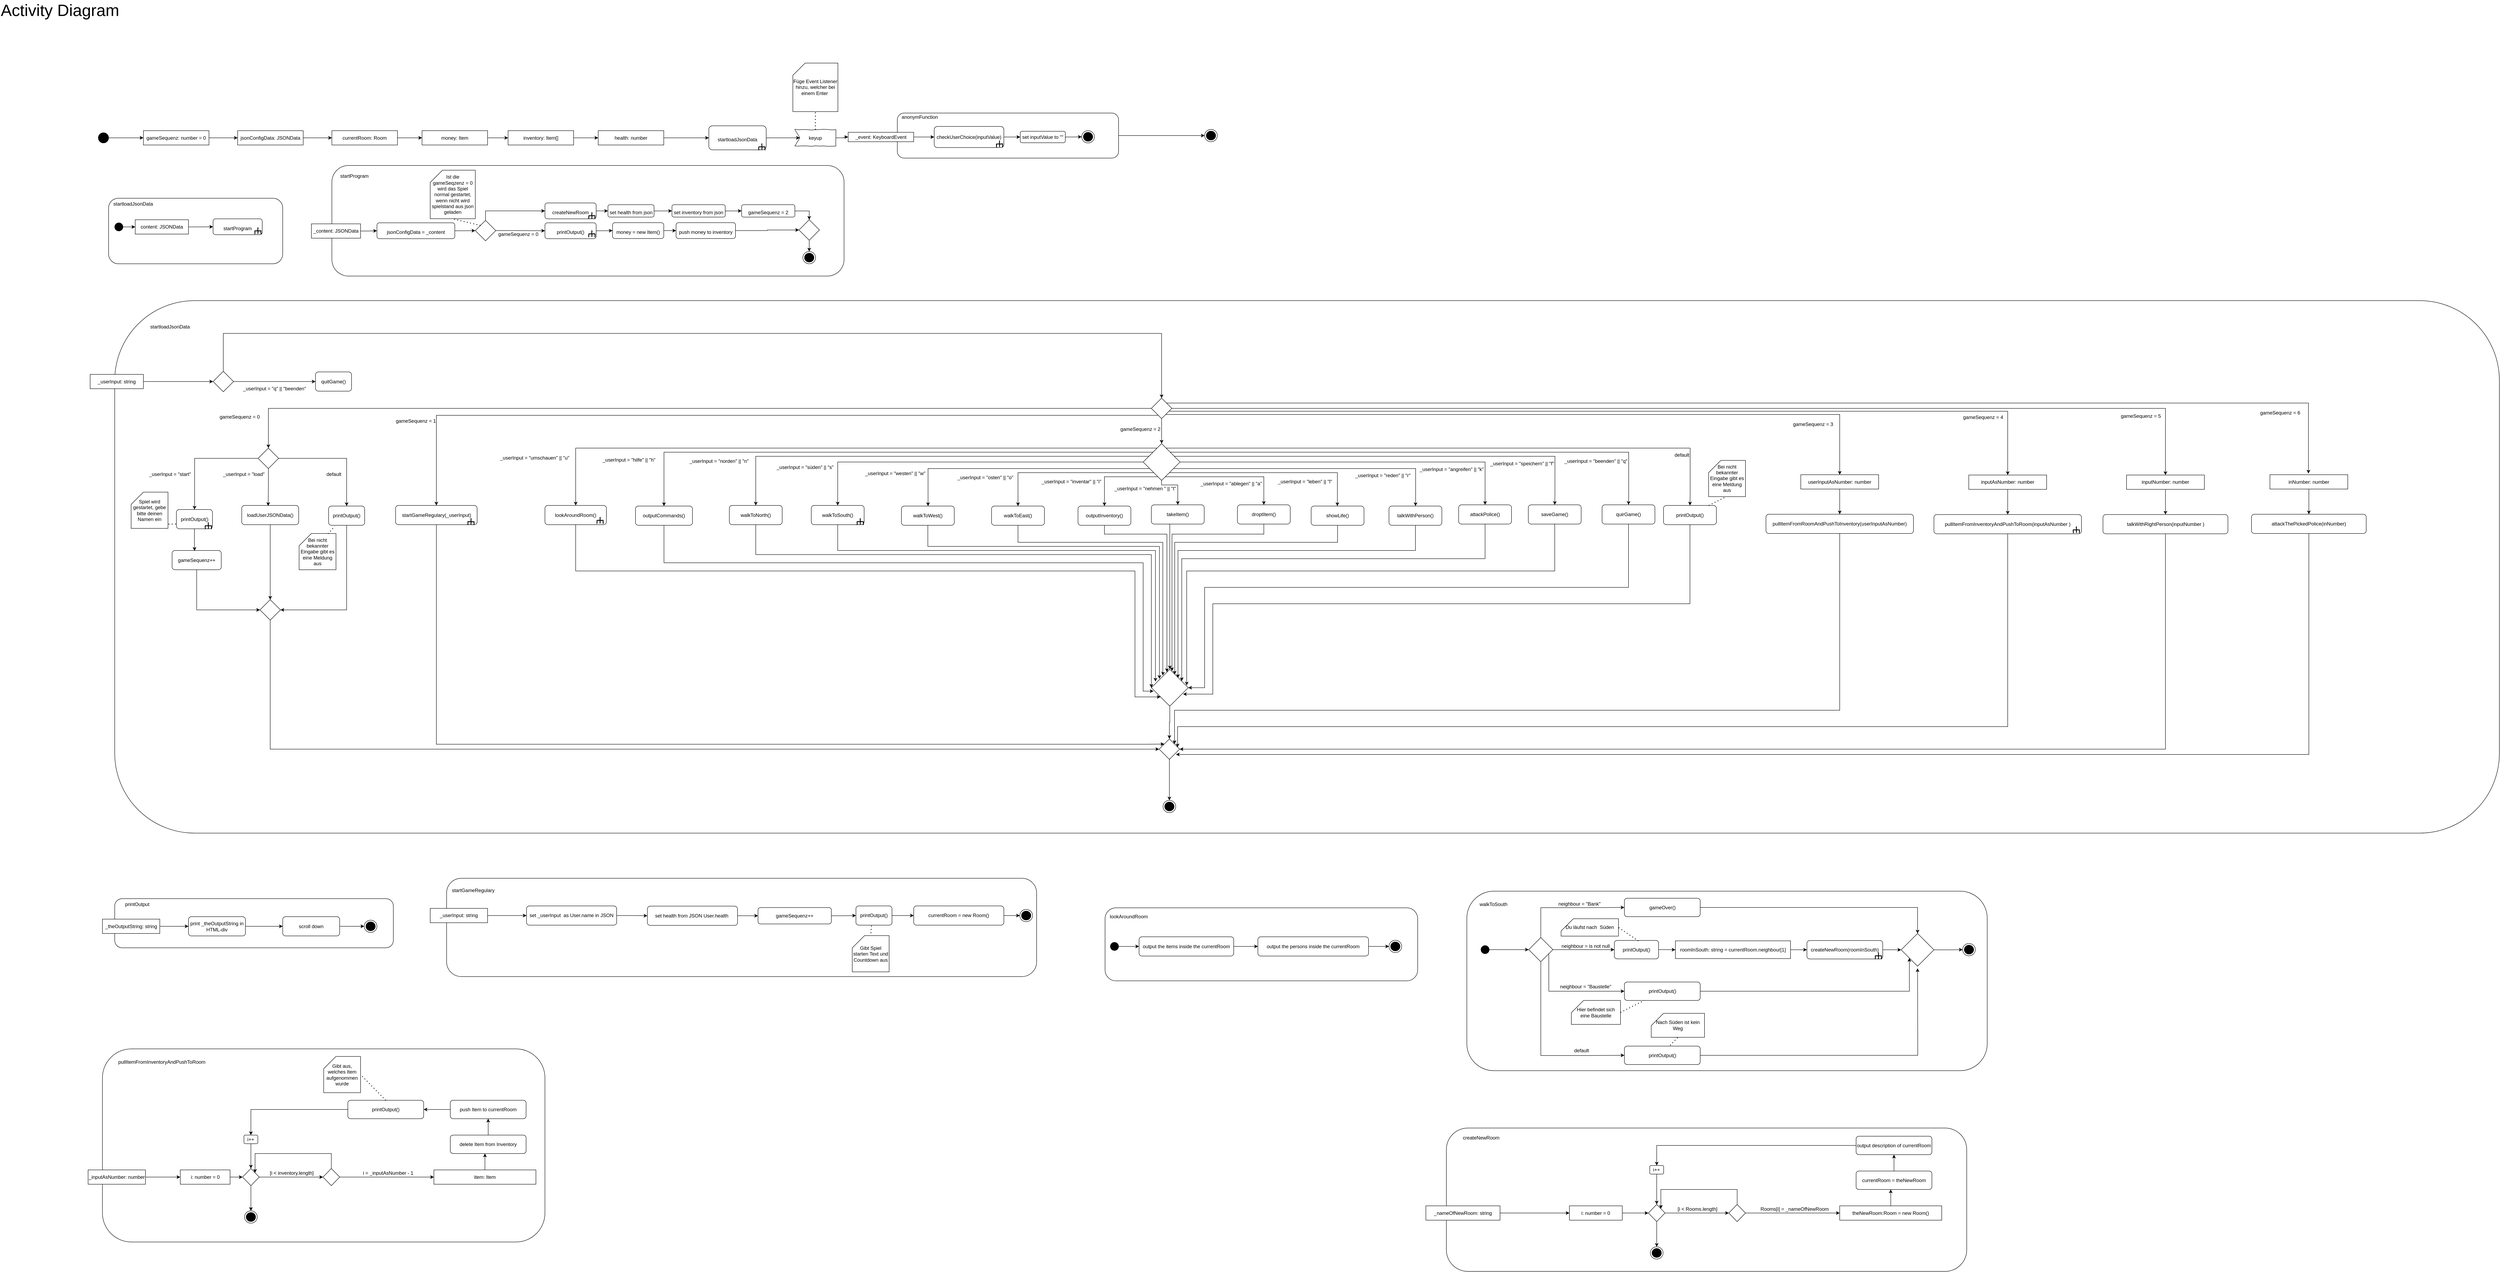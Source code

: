 <mxfile version="13.4.4" type="device"><diagram id="uRflYlAhw0Hub62oyeKG" name="Page-1"><mxGraphModel dx="4740" dy="2483" grid="1" gridSize="10" guides="1" tooltips="1" connect="1" arrows="1" fold="1" page="1" pageScale="1" pageWidth="6581" pageHeight="3600" math="0" shadow="0"><root><mxCell id="0"/><mxCell id="1" parent="0"/><mxCell id="XQKseSa5QmoR2hcJPv5s-471" value="" style="rounded=1;whiteSpace=wrap;html=1;fontSize=12;" vertex="1" parent="1"><mxGeometry x="410" y="2706.75" width="1080" height="471.5" as="geometry"/></mxCell><mxCell id="XQKseSa5QmoR2hcJPv5s-431" value="" style="rounded=1;whiteSpace=wrap;html=1;fontSize=12;" vertex="1" parent="1"><mxGeometry x="3690" y="2900" width="1270" height="350" as="geometry"/></mxCell><mxCell id="XQKseSa5QmoR2hcJPv5s-402" value="" style="rounded=1;whiteSpace=wrap;html=1;fontSize=12;" vertex="1" parent="1"><mxGeometry x="3740" y="2321.75" width="1270" height="438.25" as="geometry"/></mxCell><mxCell id="XQKseSa5QmoR2hcJPv5s-363" value="" style="rounded=1;whiteSpace=wrap;html=1;fontSize=12;" vertex="1" parent="1"><mxGeometry x="2857" y="2362.38" width="763" height="178.25" as="geometry"/></mxCell><mxCell id="XQKseSa5QmoR2hcJPv5s-348" value="" style="rounded=1;whiteSpace=wrap;html=1;fontSize=12;" vertex="1" parent="1"><mxGeometry x="1250" y="2290.25" width="1440" height="240" as="geometry"/></mxCell><mxCell id="XQKseSa5QmoR2hcJPv5s-327" value="" style="rounded=1;whiteSpace=wrap;html=1;fontSize=12;" vertex="1" parent="1"><mxGeometry x="440" y="2340" width="680" height="120" as="geometry"/></mxCell><mxCell id="XQKseSa5QmoR2hcJPv5s-292" value="" style="rounded=1;whiteSpace=wrap;html=1;fontSize=12;" vertex="1" parent="1"><mxGeometry x="440" y="880" width="5820" height="1300" as="geometry"/></mxCell><mxCell id="XQKseSa5QmoR2hcJPv5s-1" value="&lt;font style=&quot;font-size: 40px&quot;&gt;Activity Diagram&lt;/font&gt;" style="text;html=1;strokeColor=none;fillColor=none;align=left;verticalAlign=middle;whiteSpace=wrap;rounded=0;fontSize=20;" vertex="1" parent="1"><mxGeometry x="160" y="160" width="400" height="20" as="geometry"/></mxCell><mxCell id="XQKseSa5QmoR2hcJPv5s-11" value="" style="edgeStyle=orthogonalEdgeStyle;rounded=0;orthogonalLoop=1;jettySize=auto;html=1;fontSize=20;entryX=0;entryY=0.5;entryDx=0;entryDy=0;" edge="1" parent="1" source="XQKseSa5QmoR2hcJPv5s-3" target="XQKseSa5QmoR2hcJPv5s-5"><mxGeometry relative="1" as="geometry"><mxPoint x="487.5" y="482.5" as="targetPoint"/></mxGeometry></mxCell><mxCell id="XQKseSa5QmoR2hcJPv5s-3" value="" style="ellipse;whiteSpace=wrap;html=1;rounded=0;shadow=0;comic=0;labelBackgroundColor=none;strokeColor=#000000;strokeWidth=1;fillColor=#000000;fontFamily=Verdana;fontSize=12;fontColor=#000000;align=center;comic=1" vertex="1" parent="1"><mxGeometry x="400" y="470" width="25" height="25" as="geometry"/></mxCell><mxCell id="XQKseSa5QmoR2hcJPv5s-12" style="edgeStyle=orthogonalEdgeStyle;rounded=0;orthogonalLoop=1;jettySize=auto;html=1;entryX=0;entryY=0.5;entryDx=0;entryDy=0;fontSize=20;" edge="1" parent="1" source="XQKseSa5QmoR2hcJPv5s-5" target="XQKseSa5QmoR2hcJPv5s-6"><mxGeometry relative="1" as="geometry"/></mxCell><mxCell id="XQKseSa5QmoR2hcJPv5s-5" value="gameSequenz: number = 0" style="rounded=0;whiteSpace=wrap;html=1;" vertex="1" parent="1"><mxGeometry x="510" y="465" width="160" height="35" as="geometry"/></mxCell><mxCell id="XQKseSa5QmoR2hcJPv5s-13" style="edgeStyle=orthogonalEdgeStyle;rounded=0;orthogonalLoop=1;jettySize=auto;html=1;entryX=0;entryY=0.5;entryDx=0;entryDy=0;fontSize=20;" edge="1" parent="1" source="XQKseSa5QmoR2hcJPv5s-6" target="XQKseSa5QmoR2hcJPv5s-7"><mxGeometry relative="1" as="geometry"/></mxCell><mxCell id="XQKseSa5QmoR2hcJPv5s-6" value="jsonConfigData: JSONData" style="rounded=0;whiteSpace=wrap;html=1;" vertex="1" parent="1"><mxGeometry x="740" y="465" width="160" height="35" as="geometry"/></mxCell><mxCell id="XQKseSa5QmoR2hcJPv5s-14" style="edgeStyle=orthogonalEdgeStyle;rounded=0;orthogonalLoop=1;jettySize=auto;html=1;entryX=0;entryY=0.5;entryDx=0;entryDy=0;fontSize=20;" edge="1" parent="1" source="XQKseSa5QmoR2hcJPv5s-7" target="XQKseSa5QmoR2hcJPv5s-8"><mxGeometry relative="1" as="geometry"/></mxCell><mxCell id="XQKseSa5QmoR2hcJPv5s-7" value="currentRoom: Room" style="rounded=0;whiteSpace=wrap;html=1;" vertex="1" parent="1"><mxGeometry x="970" y="465" width="160" height="35" as="geometry"/></mxCell><mxCell id="XQKseSa5QmoR2hcJPv5s-15" style="edgeStyle=orthogonalEdgeStyle;rounded=0;orthogonalLoop=1;jettySize=auto;html=1;entryX=0;entryY=0.5;entryDx=0;entryDy=0;fontSize=20;" edge="1" parent="1" source="XQKseSa5QmoR2hcJPv5s-8" target="XQKseSa5QmoR2hcJPv5s-9"><mxGeometry relative="1" as="geometry"/></mxCell><mxCell id="XQKseSa5QmoR2hcJPv5s-8" value="money: Item" style="rounded=0;whiteSpace=wrap;html=1;" vertex="1" parent="1"><mxGeometry x="1190" y="465" width="160" height="35" as="geometry"/></mxCell><mxCell id="XQKseSa5QmoR2hcJPv5s-16" style="edgeStyle=orthogonalEdgeStyle;rounded=0;orthogonalLoop=1;jettySize=auto;html=1;entryX=0;entryY=0.5;entryDx=0;entryDy=0;fontSize=20;" edge="1" parent="1" source="XQKseSa5QmoR2hcJPv5s-9" target="XQKseSa5QmoR2hcJPv5s-10"><mxGeometry relative="1" as="geometry"/></mxCell><mxCell id="XQKseSa5QmoR2hcJPv5s-9" value="inventory: Item[]" style="rounded=0;whiteSpace=wrap;html=1;" vertex="1" parent="1"><mxGeometry x="1400" y="465" width="160" height="35" as="geometry"/></mxCell><mxCell id="XQKseSa5QmoR2hcJPv5s-19" style="edgeStyle=orthogonalEdgeStyle;rounded=0;orthogonalLoop=1;jettySize=auto;html=1;entryX=0;entryY=0.5;entryDx=0;entryDy=0;fontSize=20;" edge="1" parent="1" source="XQKseSa5QmoR2hcJPv5s-10" target="XQKseSa5QmoR2hcJPv5s-18"><mxGeometry relative="1" as="geometry"/></mxCell><mxCell id="XQKseSa5QmoR2hcJPv5s-10" value="health: number" style="rounded=0;whiteSpace=wrap;html=1;" vertex="1" parent="1"><mxGeometry x="1620" y="465" width="160" height="35" as="geometry"/></mxCell><mxCell id="XQKseSa5QmoR2hcJPv5s-90" style="edgeStyle=orthogonalEdgeStyle;rounded=0;orthogonalLoop=1;jettySize=auto;html=1;entryX=0;entryY=0.5;entryDx=12;entryDy=0;fontSize=20;entryPerimeter=0;" edge="1" parent="1" source="XQKseSa5QmoR2hcJPv5s-18" target="XQKseSa5QmoR2hcJPv5s-94"><mxGeometry relative="1" as="geometry"><mxPoint x="2110" y="482.495" as="targetPoint"/></mxGeometry></mxCell><mxCell id="XQKseSa5QmoR2hcJPv5s-18" value="&lt;font style=&quot;font-size: 12px&quot;&gt;startloadJsonData&lt;/font&gt;" style="rounded=1;whiteSpace=wrap;html=1;fontSize=20;" vertex="1" parent="1"><mxGeometry x="1890" y="453.13" width="140" height="58.75" as="geometry"/></mxCell><mxCell id="XQKseSa5QmoR2hcJPv5s-20" value="" style="group;rotation=90;fontSize=20;" vertex="1" connectable="0" parent="1"><mxGeometry x="2010" y="492" width="20" height="20" as="geometry"/></mxCell><mxCell id="XQKseSa5QmoR2hcJPv5s-21" value="" style="strokeWidth=2;html=1;shape=mxgraph.flowchart.annotation_2;align=left;rounded=1;comic=1;rotation=90;" vertex="1" parent="XQKseSa5QmoR2hcJPv5s-20"><mxGeometry x="2" y="5" width="15" height="15" as="geometry"/></mxCell><mxCell id="XQKseSa5QmoR2hcJPv5s-22" value="" style="endArrow=none;html=1;entryX=0.508;entryY=0.487;entryPerimeter=0;exitX=1;exitY=0.5;exitPerimeter=0;strokeWidth=2;" edge="1" parent="XQKseSa5QmoR2hcJPv5s-20" source="XQKseSa5QmoR2hcJPv5s-21" target="XQKseSa5QmoR2hcJPv5s-21"><mxGeometry width="50" height="50" relative="1" as="geometry"><mxPoint x="-46.667" as="sourcePoint"/><mxPoint x="-13.333" y="50" as="targetPoint"/></mxGeometry></mxCell><mxCell id="XQKseSa5QmoR2hcJPv5s-28" value="" style="ellipse;html=1;shape=endState;fillColor=#000000;strokeColor=#000000;comic=1;fontSize=20;" vertex="1" parent="1"><mxGeometry x="3100" y="462" width="31" height="30" as="geometry"/></mxCell><mxCell id="XQKseSa5QmoR2hcJPv5s-31" value="" style="rounded=1;whiteSpace=wrap;html=1;fontSize=20;" vertex="1" parent="1"><mxGeometry x="425" y="630" width="425" height="160" as="geometry"/></mxCell><mxCell id="XQKseSa5QmoR2hcJPv5s-34" value="&lt;span style=&quot;font-size: 12px&quot;&gt;startloadJsonData&lt;/span&gt;" style="text;html=1;strokeColor=none;fillColor=none;align=center;verticalAlign=middle;whiteSpace=wrap;rounded=0;fontSize=20;" vertex="1" parent="1"><mxGeometry x="430" y="630" width="110" height="20" as="geometry"/></mxCell><mxCell id="XQKseSa5QmoR2hcJPv5s-38" style="edgeStyle=orthogonalEdgeStyle;rounded=0;orthogonalLoop=1;jettySize=auto;html=1;entryX=0;entryY=0.5;entryDx=0;entryDy=0;fontSize=20;" edge="1" parent="1" source="XQKseSa5QmoR2hcJPv5s-35" target="XQKseSa5QmoR2hcJPv5s-37"><mxGeometry relative="1" as="geometry"/></mxCell><mxCell id="XQKseSa5QmoR2hcJPv5s-35" value="" style="ellipse;whiteSpace=wrap;html=1;rounded=0;shadow=0;comic=0;labelBackgroundColor=none;strokeColor=#000000;strokeWidth=1;fillColor=#000000;fontFamily=Verdana;fontSize=12;fontColor=#000000;align=center;comic=1" vertex="1" parent="1"><mxGeometry x="440" y="690" width="20" height="20" as="geometry"/></mxCell><mxCell id="XQKseSa5QmoR2hcJPv5s-43" style="edgeStyle=orthogonalEdgeStyle;rounded=0;orthogonalLoop=1;jettySize=auto;html=1;entryX=0;entryY=0.5;entryDx=0;entryDy=0;fontSize=20;" edge="1" parent="1" source="XQKseSa5QmoR2hcJPv5s-37" target="XQKseSa5QmoR2hcJPv5s-39"><mxGeometry relative="1" as="geometry"/></mxCell><mxCell id="XQKseSa5QmoR2hcJPv5s-37" value="content: JSONData" style="rounded=0;whiteSpace=wrap;html=1;" vertex="1" parent="1"><mxGeometry x="490" y="682.5" width="130" height="35" as="geometry"/></mxCell><mxCell id="XQKseSa5QmoR2hcJPv5s-39" value="&lt;font style=&quot;font-size: 12px&quot;&gt;startProgram&lt;/font&gt;" style="rounded=1;whiteSpace=wrap;html=1;fontSize=20;" vertex="1" parent="1"><mxGeometry x="680" y="680.25" width="120" height="38.75" as="geometry"/></mxCell><mxCell id="XQKseSa5QmoR2hcJPv5s-40" value="" style="group;rotation=90;fontSize=20;" vertex="1" connectable="0" parent="1"><mxGeometry x="780" y="697" width="20" height="20" as="geometry"/></mxCell><mxCell id="XQKseSa5QmoR2hcJPv5s-41" value="" style="strokeWidth=2;html=1;shape=mxgraph.flowchart.annotation_2;align=left;rounded=1;comic=1;rotation=90;" vertex="1" parent="XQKseSa5QmoR2hcJPv5s-40"><mxGeometry x="2" y="5" width="15" height="15" as="geometry"/></mxCell><mxCell id="XQKseSa5QmoR2hcJPv5s-42" value="" style="endArrow=none;html=1;entryX=0.508;entryY=0.487;entryPerimeter=0;exitX=1;exitY=0.5;exitPerimeter=0;strokeWidth=2;" edge="1" parent="XQKseSa5QmoR2hcJPv5s-40" source="XQKseSa5QmoR2hcJPv5s-41" target="XQKseSa5QmoR2hcJPv5s-41"><mxGeometry width="50" height="50" relative="1" as="geometry"><mxPoint x="-46.667" as="sourcePoint"/><mxPoint x="-13.333" y="50" as="targetPoint"/></mxGeometry></mxCell><mxCell id="XQKseSa5QmoR2hcJPv5s-45" value="" style="rounded=1;whiteSpace=wrap;html=1;fontSize=20;" vertex="1" parent="1"><mxGeometry x="970" y="550" width="1250" height="270" as="geometry"/></mxCell><mxCell id="XQKseSa5QmoR2hcJPv5s-46" value="&lt;span style=&quot;font-size: 12px&quot;&gt;startProgram&lt;/span&gt;" style="text;html=1;strokeColor=none;fillColor=none;align=center;verticalAlign=middle;whiteSpace=wrap;rounded=0;fontSize=20;" vertex="1" parent="1"><mxGeometry x="970" y="561.5" width="110" height="20" as="geometry"/></mxCell><mxCell id="XQKseSa5QmoR2hcJPv5s-52" style="edgeStyle=orthogonalEdgeStyle;rounded=0;orthogonalLoop=1;jettySize=auto;html=1;entryX=0;entryY=0.5;entryDx=0;entryDy=0;fontSize=20;" edge="1" parent="1" source="XQKseSa5QmoR2hcJPv5s-48" target="XQKseSa5QmoR2hcJPv5s-51"><mxGeometry relative="1" as="geometry"/></mxCell><mxCell id="XQKseSa5QmoR2hcJPv5s-48" value="_content: JSONData" style="rounded=0;whiteSpace=wrap;html=1;" vertex="1" parent="1"><mxGeometry x="920" y="692.5" width="120" height="35" as="geometry"/></mxCell><mxCell id="XQKseSa5QmoR2hcJPv5s-54" style="edgeStyle=orthogonalEdgeStyle;rounded=0;orthogonalLoop=1;jettySize=auto;html=1;entryX=0;entryY=0.5;entryDx=0;entryDy=0;fontSize=20;" edge="1" parent="1" source="XQKseSa5QmoR2hcJPv5s-51" target="XQKseSa5QmoR2hcJPv5s-53"><mxGeometry relative="1" as="geometry"/></mxCell><mxCell id="XQKseSa5QmoR2hcJPv5s-51" value="&lt;span style=&quot;font-size: 12px&quot;&gt;jsonConfigData = _content&lt;/span&gt;" style="rounded=1;whiteSpace=wrap;html=1;fontSize=20;" vertex="1" parent="1"><mxGeometry x="1080" y="690" width="190" height="38.75" as="geometry"/></mxCell><mxCell id="XQKseSa5QmoR2hcJPv5s-63" style="edgeStyle=orthogonalEdgeStyle;rounded=0;orthogonalLoop=1;jettySize=auto;html=1;entryX=0;entryY=0.5;entryDx=0;entryDy=0;fontSize=20;" edge="1" parent="1" source="XQKseSa5QmoR2hcJPv5s-53" target="XQKseSa5QmoR2hcJPv5s-55"><mxGeometry relative="1" as="geometry"/></mxCell><mxCell id="XQKseSa5QmoR2hcJPv5s-69" style="edgeStyle=orthogonalEdgeStyle;rounded=0;orthogonalLoop=1;jettySize=auto;html=1;entryX=0;entryY=0.5;entryDx=0;entryDy=0;fontSize=20;" edge="1" parent="1" source="XQKseSa5QmoR2hcJPv5s-53" target="XQKseSa5QmoR2hcJPv5s-68"><mxGeometry relative="1" as="geometry"><Array as="points"><mxPoint x="1345" y="661"/></Array></mxGeometry></mxCell><mxCell id="XQKseSa5QmoR2hcJPv5s-53" value="" style="rhombus;whiteSpace=wrap;html=1;fontSize=20;" vertex="1" parent="1"><mxGeometry x="1320" y="684" width="50" height="50" as="geometry"/></mxCell><mxCell id="XQKseSa5QmoR2hcJPv5s-71" style="edgeStyle=orthogonalEdgeStyle;rounded=0;orthogonalLoop=1;jettySize=auto;html=1;entryX=0;entryY=0.5;entryDx=0;entryDy=0;fontSize=20;" edge="1" parent="1" source="XQKseSa5QmoR2hcJPv5s-55" target="XQKseSa5QmoR2hcJPv5s-70"><mxGeometry relative="1" as="geometry"/></mxCell><mxCell id="XQKseSa5QmoR2hcJPv5s-55" value="&lt;span style=&quot;font-size: 12px&quot;&gt;printOutput()&lt;/span&gt;" style="rounded=1;whiteSpace=wrap;html=1;fontSize=20;" vertex="1" parent="1"><mxGeometry x="1490" y="690" width="125" height="38.75" as="geometry"/></mxCell><mxCell id="XQKseSa5QmoR2hcJPv5s-59" value="" style="group;rotation=90;fontSize=20;" vertex="1" connectable="0" parent="1"><mxGeometry x="1595" y="704.38" width="20" height="20" as="geometry"/></mxCell><mxCell id="XQKseSa5QmoR2hcJPv5s-60" value="" style="strokeWidth=2;html=1;shape=mxgraph.flowchart.annotation_2;align=left;rounded=1;comic=1;rotation=90;" vertex="1" parent="XQKseSa5QmoR2hcJPv5s-59"><mxGeometry x="2" y="5" width="15" height="15" as="geometry"/></mxCell><mxCell id="XQKseSa5QmoR2hcJPv5s-61" value="" style="endArrow=none;html=1;entryX=0.508;entryY=0.487;entryPerimeter=0;exitX=1;exitY=0.5;exitPerimeter=0;strokeWidth=2;" edge="1" parent="XQKseSa5QmoR2hcJPv5s-59" source="XQKseSa5QmoR2hcJPv5s-60" target="XQKseSa5QmoR2hcJPv5s-60"><mxGeometry width="50" height="50" relative="1" as="geometry"><mxPoint x="-46.667" as="sourcePoint"/><mxPoint x="-13.333" y="50" as="targetPoint"/></mxGeometry></mxCell><mxCell id="XQKseSa5QmoR2hcJPv5s-67" value="&lt;span style=&quot;font-size: 12px&quot;&gt;gameSequenz = 0&lt;/span&gt;" style="text;html=1;strokeColor=none;fillColor=none;align=center;verticalAlign=middle;whiteSpace=wrap;rounded=0;fontSize=20;" vertex="1" parent="1"><mxGeometry x="1370" y="704.38" width="110" height="20" as="geometry"/></mxCell><mxCell id="XQKseSa5QmoR2hcJPv5s-77" style="edgeStyle=orthogonalEdgeStyle;rounded=0;orthogonalLoop=1;jettySize=auto;html=1;entryX=0;entryY=0.5;entryDx=0;entryDy=0;fontSize=20;" edge="1" parent="1" source="XQKseSa5QmoR2hcJPv5s-68" target="XQKseSa5QmoR2hcJPv5s-75"><mxGeometry relative="1" as="geometry"/></mxCell><mxCell id="XQKseSa5QmoR2hcJPv5s-68" value="&lt;span style=&quot;font-size: 12px&quot;&gt;createNewRoom&lt;/span&gt;" style="rounded=1;whiteSpace=wrap;html=1;fontSize=20;" vertex="1" parent="1"><mxGeometry x="1490" y="641.5" width="125" height="38.75" as="geometry"/></mxCell><mxCell id="XQKseSa5QmoR2hcJPv5s-74" style="edgeStyle=orthogonalEdgeStyle;rounded=0;orthogonalLoop=1;jettySize=auto;html=1;entryX=0;entryY=0.5;entryDx=0;entryDy=0;fontSize=20;" edge="1" parent="1" source="XQKseSa5QmoR2hcJPv5s-70" target="XQKseSa5QmoR2hcJPv5s-73"><mxGeometry relative="1" as="geometry"/></mxCell><mxCell id="XQKseSa5QmoR2hcJPv5s-70" value="&lt;span style=&quot;font-size: 12px&quot;&gt;money = new Item()&lt;/span&gt;" style="rounded=1;whiteSpace=wrap;html=1;fontSize=20;" vertex="1" parent="1"><mxGeometry x="1655" y="689.63" width="125" height="38.75" as="geometry"/></mxCell><mxCell id="XQKseSa5QmoR2hcJPv5s-87" style="edgeStyle=orthogonalEdgeStyle;rounded=0;orthogonalLoop=1;jettySize=auto;html=1;entryX=0;entryY=0.5;entryDx=0;entryDy=0;fontSize=20;" edge="1" parent="1" source="XQKseSa5QmoR2hcJPv5s-73" target="XQKseSa5QmoR2hcJPv5s-86"><mxGeometry relative="1" as="geometry"/></mxCell><mxCell id="XQKseSa5QmoR2hcJPv5s-73" value="&lt;span style=&quot;font-size: 12px&quot;&gt;push money to inventory&lt;/span&gt;" style="rounded=1;whiteSpace=wrap;html=1;fontSize=20;" vertex="1" parent="1"><mxGeometry x="1810" y="689.62" width="145" height="38.75" as="geometry"/></mxCell><mxCell id="XQKseSa5QmoR2hcJPv5s-78" style="edgeStyle=orthogonalEdgeStyle;rounded=0;orthogonalLoop=1;jettySize=auto;html=1;entryX=0;entryY=0.5;entryDx=0;entryDy=0;fontSize=20;" edge="1" parent="1" source="XQKseSa5QmoR2hcJPv5s-75" target="XQKseSa5QmoR2hcJPv5s-76"><mxGeometry relative="1" as="geometry"/></mxCell><mxCell id="XQKseSa5QmoR2hcJPv5s-75" value="&lt;span style=&quot;font-size: 12px&quot;&gt;set health from json&lt;/span&gt;" style="rounded=1;whiteSpace=wrap;html=1;fontSize=20;" vertex="1" parent="1"><mxGeometry x="1643.75" y="645.75" width="112.5" height="30.25" as="geometry"/></mxCell><mxCell id="XQKseSa5QmoR2hcJPv5s-85" style="edgeStyle=orthogonalEdgeStyle;rounded=0;orthogonalLoop=1;jettySize=auto;html=1;entryX=0;entryY=0.5;entryDx=0;entryDy=0;fontSize=20;" edge="1" parent="1" source="XQKseSa5QmoR2hcJPv5s-76" target="XQKseSa5QmoR2hcJPv5s-84"><mxGeometry relative="1" as="geometry"/></mxCell><mxCell id="XQKseSa5QmoR2hcJPv5s-76" value="&lt;span style=&quot;font-size: 12px&quot;&gt;set inventory from json&lt;/span&gt;" style="rounded=1;whiteSpace=wrap;html=1;fontSize=20;" vertex="1" parent="1"><mxGeometry x="1800" y="645.75" width="130" height="30.25" as="geometry"/></mxCell><mxCell id="XQKseSa5QmoR2hcJPv5s-79" value="Ist die gameSeqzenz = 0 wird das Spiel normal gestartet, wenn nicht wird spielstand aus json geladen" style="shape=card;whiteSpace=wrap;html=1;" vertex="1" parent="1"><mxGeometry x="1210" y="561.5" width="110" height="118.5" as="geometry"/></mxCell><mxCell id="XQKseSa5QmoR2hcJPv5s-80" value="" style="group;rotation=90;fontSize=20;" vertex="1" connectable="0" parent="1"><mxGeometry x="1595" y="660" width="20" height="20" as="geometry"/></mxCell><mxCell id="XQKseSa5QmoR2hcJPv5s-81" value="" style="strokeWidth=2;html=1;shape=mxgraph.flowchart.annotation_2;align=left;rounded=1;comic=1;rotation=90;" vertex="1" parent="XQKseSa5QmoR2hcJPv5s-80"><mxGeometry x="2" y="5" width="15" height="15" as="geometry"/></mxCell><mxCell id="XQKseSa5QmoR2hcJPv5s-82" value="" style="endArrow=none;html=1;entryX=0.508;entryY=0.487;entryPerimeter=0;exitX=1;exitY=0.5;exitPerimeter=0;strokeWidth=2;" edge="1" parent="XQKseSa5QmoR2hcJPv5s-80" source="XQKseSa5QmoR2hcJPv5s-81" target="XQKseSa5QmoR2hcJPv5s-81"><mxGeometry width="50" height="50" relative="1" as="geometry"><mxPoint x="-46.667" as="sourcePoint"/><mxPoint x="-13.333" y="50" as="targetPoint"/></mxGeometry></mxCell><mxCell id="XQKseSa5QmoR2hcJPv5s-83" value="" style="endArrow=none;dashed=1;html=1;dashPattern=1 3;strokeWidth=2;fontSize=20;entryX=0.5;entryY=1;entryDx=0;entryDy=0;entryPerimeter=0;exitX=0;exitY=0;exitDx=0;exitDy=0;" edge="1" parent="1" source="XQKseSa5QmoR2hcJPv5s-53" target="XQKseSa5QmoR2hcJPv5s-79"><mxGeometry width="50" height="50" relative="1" as="geometry"><mxPoint x="1290" y="700" as="sourcePoint"/><mxPoint x="1340" y="650" as="targetPoint"/></mxGeometry></mxCell><mxCell id="XQKseSa5QmoR2hcJPv5s-88" style="edgeStyle=orthogonalEdgeStyle;rounded=0;orthogonalLoop=1;jettySize=auto;html=1;entryX=0.5;entryY=0;entryDx=0;entryDy=0;fontSize=20;" edge="1" parent="1" source="XQKseSa5QmoR2hcJPv5s-84" target="XQKseSa5QmoR2hcJPv5s-86"><mxGeometry relative="1" as="geometry"/></mxCell><mxCell id="XQKseSa5QmoR2hcJPv5s-84" value="&lt;span style=&quot;font-size: 12px&quot;&gt;gameSequenz = 2&lt;/span&gt;" style="rounded=1;whiteSpace=wrap;html=1;fontSize=20;" vertex="1" parent="1"><mxGeometry x="1970" y="645.75" width="130" height="30.25" as="geometry"/></mxCell><mxCell id="XQKseSa5QmoR2hcJPv5s-93" style="edgeStyle=orthogonalEdgeStyle;rounded=0;orthogonalLoop=1;jettySize=auto;html=1;entryX=0.5;entryY=0;entryDx=0;entryDy=0;fontSize=20;" edge="1" parent="1" source="XQKseSa5QmoR2hcJPv5s-86" target="XQKseSa5QmoR2hcJPv5s-92"><mxGeometry relative="1" as="geometry"/></mxCell><mxCell id="XQKseSa5QmoR2hcJPv5s-86" value="" style="rhombus;whiteSpace=wrap;html=1;fontSize=20;" vertex="1" parent="1"><mxGeometry x="2110" y="682.5" width="50" height="50" as="geometry"/></mxCell><mxCell id="XQKseSa5QmoR2hcJPv5s-92" value="" style="ellipse;html=1;shape=endState;fillColor=#000000;strokeColor=#000000;comic=1;fontSize=20;" vertex="1" parent="1"><mxGeometry x="2119.5" y="760" width="31" height="30" as="geometry"/></mxCell><mxCell id="XQKseSa5QmoR2hcJPv5s-102" style="edgeStyle=orthogonalEdgeStyle;rounded=0;orthogonalLoop=1;jettySize=auto;html=1;entryX=0;entryY=0.5;entryDx=0;entryDy=0;fontSize=12;" edge="1" parent="1" source="XQKseSa5QmoR2hcJPv5s-94" target="XQKseSa5QmoR2hcJPv5s-101"><mxGeometry relative="1" as="geometry"/></mxCell><mxCell id="XQKseSa5QmoR2hcJPv5s-94" value="keyup" style="shape=mxgraph.sysml.accEvent;flipH=0;whiteSpace=wrap;align=center;shadow=0;strokeWidth=1;comic=1;fontSize=12;" vertex="1" parent="1"><mxGeometry x="2100" y="462.5" width="100" height="40" as="geometry"/></mxCell><mxCell id="XQKseSa5QmoR2hcJPv5s-97" style="edgeStyle=orthogonalEdgeStyle;rounded=0;orthogonalLoop=1;jettySize=auto;html=1;entryX=0;entryY=0.5;entryDx=0;entryDy=0;fontSize=12;" edge="1" parent="1" source="XQKseSa5QmoR2hcJPv5s-95" target="XQKseSa5QmoR2hcJPv5s-28"><mxGeometry relative="1" as="geometry"/></mxCell><mxCell id="XQKseSa5QmoR2hcJPv5s-95" value="" style="rounded=1;whiteSpace=wrap;html=1;fontSize=20;" vertex="1" parent="1"><mxGeometry x="2350" y="422" width="540" height="110" as="geometry"/></mxCell><mxCell id="XQKseSa5QmoR2hcJPv5s-98" value="Füge Event Listener hinzu, welcher bei einem Enter&amp;nbsp;" style="shape=card;whiteSpace=wrap;html=1;" vertex="1" parent="1"><mxGeometry x="2095" y="300" width="110" height="118.5" as="geometry"/></mxCell><mxCell id="XQKseSa5QmoR2hcJPv5s-99" value="" style="endArrow=none;dashed=1;html=1;dashPattern=1 3;strokeWidth=2;fontSize=12;entryX=0.5;entryY=1;entryDx=0;entryDy=0;entryPerimeter=0;exitX=0.5;exitY=0;exitDx=0;exitDy=0;exitPerimeter=0;" edge="1" parent="1" source="XQKseSa5QmoR2hcJPv5s-94" target="XQKseSa5QmoR2hcJPv5s-98"><mxGeometry width="50" height="50" relative="1" as="geometry"><mxPoint x="2130" y="490" as="sourcePoint"/><mxPoint x="2180" y="440" as="targetPoint"/></mxGeometry></mxCell><mxCell id="XQKseSa5QmoR2hcJPv5s-100" value="anonymFunction" style="text;html=1;strokeColor=none;fillColor=none;align=center;verticalAlign=middle;whiteSpace=wrap;rounded=0;fontSize=12;" vertex="1" parent="1"><mxGeometry x="2360" y="422" width="90" height="20" as="geometry"/></mxCell><mxCell id="XQKseSa5QmoR2hcJPv5s-107" style="edgeStyle=orthogonalEdgeStyle;rounded=0;orthogonalLoop=1;jettySize=auto;html=1;entryX=0;entryY=0.5;entryDx=0;entryDy=0;fontSize=12;" edge="1" parent="1" source="XQKseSa5QmoR2hcJPv5s-101" target="XQKseSa5QmoR2hcJPv5s-103"><mxGeometry relative="1" as="geometry"/></mxCell><mxCell id="XQKseSa5QmoR2hcJPv5s-101" value="_event: KeyboardEvent" style="rounded=0;whiteSpace=wrap;html=1;fontSize=12;" vertex="1" parent="1"><mxGeometry x="2230" y="469" width="160" height="23" as="geometry"/></mxCell><mxCell id="XQKseSa5QmoR2hcJPv5s-109" style="edgeStyle=orthogonalEdgeStyle;rounded=0;orthogonalLoop=1;jettySize=auto;html=1;entryX=0;entryY=0.5;entryDx=0;entryDy=0;fontSize=12;" edge="1" parent="1" source="XQKseSa5QmoR2hcJPv5s-103" target="XQKseSa5QmoR2hcJPv5s-108"><mxGeometry relative="1" as="geometry"/></mxCell><mxCell id="XQKseSa5QmoR2hcJPv5s-103" value="checkUserChoice(inputValue)" style="rounded=1;whiteSpace=wrap;html=1;fontSize=12;" vertex="1" parent="1"><mxGeometry x="2440" y="454.75" width="170" height="51.5" as="geometry"/></mxCell><mxCell id="XQKseSa5QmoR2hcJPv5s-104" value="" style="group;rotation=90;fontSize=12;" vertex="1" connectable="0" parent="1"><mxGeometry x="2590" y="485" width="20" height="20" as="geometry"/></mxCell><mxCell id="XQKseSa5QmoR2hcJPv5s-105" value="" style="strokeWidth=2;html=1;shape=mxgraph.flowchart.annotation_2;align=left;rounded=1;comic=1;rotation=90;" vertex="1" parent="XQKseSa5QmoR2hcJPv5s-104"><mxGeometry x="2" y="5" width="15" height="15" as="geometry"/></mxCell><mxCell id="XQKseSa5QmoR2hcJPv5s-106" value="" style="endArrow=none;html=1;entryX=0.508;entryY=0.487;entryPerimeter=0;exitX=1;exitY=0.5;exitPerimeter=0;strokeWidth=2;" edge="1" parent="XQKseSa5QmoR2hcJPv5s-104" source="XQKseSa5QmoR2hcJPv5s-105" target="XQKseSa5QmoR2hcJPv5s-105"><mxGeometry width="50" height="50" relative="1" as="geometry"><mxPoint x="-46.667" as="sourcePoint"/><mxPoint x="-13.333" y="50" as="targetPoint"/></mxGeometry></mxCell><mxCell id="XQKseSa5QmoR2hcJPv5s-111" style="edgeStyle=orthogonalEdgeStyle;rounded=0;orthogonalLoop=1;jettySize=auto;html=1;entryX=0;entryY=0.5;entryDx=0;entryDy=0;fontSize=12;" edge="1" parent="1" source="XQKseSa5QmoR2hcJPv5s-108" target="XQKseSa5QmoR2hcJPv5s-110"><mxGeometry relative="1" as="geometry"/></mxCell><mxCell id="XQKseSa5QmoR2hcJPv5s-108" value="set inputValue to &quot;&quot;" style="rounded=1;whiteSpace=wrap;html=1;fontSize=12;" vertex="1" parent="1"><mxGeometry x="2650" y="466.5" width="110" height="28" as="geometry"/></mxCell><mxCell id="XQKseSa5QmoR2hcJPv5s-110" value="" style="ellipse;html=1;shape=endState;fillColor=#000000;strokeColor=#000000;comic=1;fontSize=12;" vertex="1" parent="1"><mxGeometry x="2800" y="465" width="31" height="30" as="geometry"/></mxCell><mxCell id="XQKseSa5QmoR2hcJPv5s-114" value="&lt;span style=&quot;font-size: 12px&quot;&gt;startloadJsonData&lt;/span&gt;" style="text;html=1;strokeColor=none;fillColor=none;align=center;verticalAlign=middle;whiteSpace=wrap;rounded=0;fontSize=20;" vertex="1" parent="1"><mxGeometry x="520" y="930" width="110" height="20" as="geometry"/></mxCell><mxCell id="XQKseSa5QmoR2hcJPv5s-118" style="edgeStyle=orthogonalEdgeStyle;rounded=0;orthogonalLoop=1;jettySize=auto;html=1;entryX=0;entryY=0.5;entryDx=0;entryDy=0;fontSize=12;" edge="1" parent="1" source="XQKseSa5QmoR2hcJPv5s-116" target="XQKseSa5QmoR2hcJPv5s-117"><mxGeometry relative="1" as="geometry"/></mxCell><mxCell id="XQKseSa5QmoR2hcJPv5s-116" value="_userInput: string" style="rounded=0;whiteSpace=wrap;html=1;" vertex="1" parent="1"><mxGeometry x="380" y="1060" width="130" height="35" as="geometry"/></mxCell><mxCell id="XQKseSa5QmoR2hcJPv5s-120" style="edgeStyle=orthogonalEdgeStyle;rounded=0;orthogonalLoop=1;jettySize=auto;html=1;entryX=0;entryY=0.5;entryDx=0;entryDy=0;fontSize=12;" edge="1" parent="1" source="XQKseSa5QmoR2hcJPv5s-117" target="XQKseSa5QmoR2hcJPv5s-119"><mxGeometry relative="1" as="geometry"/></mxCell><mxCell id="XQKseSa5QmoR2hcJPv5s-125" style="edgeStyle=orthogonalEdgeStyle;rounded=0;orthogonalLoop=1;jettySize=auto;html=1;entryX=0.5;entryY=0;entryDx=0;entryDy=0;fontSize=12;" edge="1" parent="1" source="XQKseSa5QmoR2hcJPv5s-117" target="XQKseSa5QmoR2hcJPv5s-126"><mxGeometry relative="1" as="geometry"><mxPoint x="2995" y="1010" as="targetPoint"/><Array as="points"><mxPoint x="705" y="960"/><mxPoint x="2995" y="960"/></Array></mxGeometry></mxCell><mxCell id="XQKseSa5QmoR2hcJPv5s-117" value="" style="rhombus;whiteSpace=wrap;html=1;fontSize=20;" vertex="1" parent="1"><mxGeometry x="680" y="1052.5" width="50" height="50" as="geometry"/></mxCell><mxCell id="XQKseSa5QmoR2hcJPv5s-119" value="quitGame()" style="rounded=1;whiteSpace=wrap;html=1;fontSize=12;" vertex="1" parent="1"><mxGeometry x="930" y="1054" width="88" height="47" as="geometry"/></mxCell><mxCell id="XQKseSa5QmoR2hcJPv5s-121" value="&lt;span style=&quot;font-size: 12px&quot;&gt;_userInput = &quot;q&quot; || &quot;beenden&quot;&lt;/span&gt;" style="text;html=1;strokeColor=none;fillColor=none;align=center;verticalAlign=middle;whiteSpace=wrap;rounded=0;fontSize=20;" vertex="1" parent="1"><mxGeometry x="750" y="1081" width="160" height="20" as="geometry"/></mxCell><mxCell id="XQKseSa5QmoR2hcJPv5s-132" style="edgeStyle=orthogonalEdgeStyle;rounded=0;orthogonalLoop=1;jettySize=auto;html=1;entryX=0.5;entryY=0;entryDx=0;entryDy=0;fontSize=12;" edge="1" parent="1" source="XQKseSa5QmoR2hcJPv5s-126" target="XQKseSa5QmoR2hcJPv5s-182"><mxGeometry relative="1" as="geometry"><mxPoint x="1225" y="1260" as="targetPoint"/><Array as="points"><mxPoint x="1225" y="1160"/></Array></mxGeometry></mxCell><mxCell id="XQKseSa5QmoR2hcJPv5s-141" style="edgeStyle=orthogonalEdgeStyle;rounded=0;orthogonalLoop=1;jettySize=auto;html=1;entryX=0.5;entryY=0;entryDx=0;entryDy=0;fontSize=12;" edge="1" parent="1" source="XQKseSa5QmoR2hcJPv5s-126" target="XQKseSa5QmoR2hcJPv5s-129"><mxGeometry relative="1" as="geometry"><Array as="points"><mxPoint x="815" y="1143"/></Array></mxGeometry></mxCell><mxCell id="XQKseSa5QmoR2hcJPv5s-145" style="edgeStyle=orthogonalEdgeStyle;rounded=0;orthogonalLoop=1;jettySize=auto;html=1;fontSize=12;" edge="1" parent="1" source="XQKseSa5QmoR2hcJPv5s-126" target="XQKseSa5QmoR2hcJPv5s-131"><mxGeometry relative="1" as="geometry"/></mxCell><mxCell id="XQKseSa5QmoR2hcJPv5s-148" style="edgeStyle=orthogonalEdgeStyle;rounded=0;orthogonalLoop=1;jettySize=auto;html=1;entryX=0.5;entryY=0;entryDx=0;entryDy=0;fontSize=12;" edge="1" parent="1" source="XQKseSa5QmoR2hcJPv5s-126" target="XQKseSa5QmoR2hcJPv5s-235"><mxGeometry relative="1" as="geometry"><mxPoint x="4655" y="1381.5" as="targetPoint"/><Array as="points"><mxPoint x="4650" y="1158"/></Array></mxGeometry></mxCell><mxCell id="XQKseSa5QmoR2hcJPv5s-154" style="edgeStyle=orthogonalEdgeStyle;rounded=0;orthogonalLoop=1;jettySize=auto;html=1;fontSize=12;entryX=0.5;entryY=0;entryDx=0;entryDy=0;" edge="1" parent="1" source="XQKseSa5QmoR2hcJPv5s-126" target="XQKseSa5QmoR2hcJPv5s-243"><mxGeometry relative="1" as="geometry"><mxPoint x="5082" y="1270" as="targetPoint"/><Array as="points"><mxPoint x="5060" y="1150"/></Array></mxGeometry></mxCell><mxCell id="XQKseSa5QmoR2hcJPv5s-157" style="edgeStyle=orthogonalEdgeStyle;rounded=0;orthogonalLoop=1;jettySize=auto;html=1;fontSize=12;entryX=0.5;entryY=0;entryDx=0;entryDy=0;" edge="1" parent="1" source="XQKseSa5QmoR2hcJPv5s-126" target="XQKseSa5QmoR2hcJPv5s-247"><mxGeometry relative="1" as="geometry"><mxPoint x="5500" y="1320" as="targetPoint"/><Array as="points"><mxPoint x="5445" y="1143"/></Array></mxGeometry></mxCell><mxCell id="XQKseSa5QmoR2hcJPv5s-258" style="edgeStyle=orthogonalEdgeStyle;rounded=0;orthogonalLoop=1;jettySize=auto;html=1;fontSize=12;entryX=0.497;entryY=-0.082;entryDx=0;entryDy=0;entryPerimeter=0;" edge="1" parent="1" source="XQKseSa5QmoR2hcJPv5s-126" target="XQKseSa5QmoR2hcJPv5s-250"><mxGeometry relative="1" as="geometry"><mxPoint x="5863.333" y="1270" as="targetPoint"/><Array as="points"><mxPoint x="5794" y="1130"/><mxPoint x="5794" y="1302"/></Array></mxGeometry></mxCell><mxCell id="XQKseSa5QmoR2hcJPv5s-126" value="" style="rhombus;whiteSpace=wrap;html=1;fontSize=20;" vertex="1" parent="1"><mxGeometry x="2970" y="1118" width="50" height="50" as="geometry"/></mxCell><mxCell id="XQKseSa5QmoR2hcJPv5s-161" style="edgeStyle=orthogonalEdgeStyle;rounded=0;orthogonalLoop=1;jettySize=auto;html=1;entryX=0.5;entryY=0;entryDx=0;entryDy=0;fontSize=12;" edge="1" parent="1" source="XQKseSa5QmoR2hcJPv5s-129" target="XQKseSa5QmoR2hcJPv5s-160"><mxGeometry relative="1" as="geometry"><Array as="points"><mxPoint x="635" y="1265"/><mxPoint x="635" y="1380"/></Array></mxGeometry></mxCell><mxCell id="XQKseSa5QmoR2hcJPv5s-173" style="edgeStyle=orthogonalEdgeStyle;rounded=0;orthogonalLoop=1;jettySize=auto;html=1;entryX=0.464;entryY=0.025;entryDx=0;entryDy=0;entryPerimeter=0;fontSize=12;" edge="1" parent="1" source="XQKseSa5QmoR2hcJPv5s-129" target="XQKseSa5QmoR2hcJPv5s-169"><mxGeometry relative="1" as="geometry"/></mxCell><mxCell id="XQKseSa5QmoR2hcJPv5s-179" style="edgeStyle=orthogonalEdgeStyle;rounded=0;orthogonalLoop=1;jettySize=auto;html=1;entryX=0.5;entryY=0;entryDx=0;entryDy=0;fontSize=12;" edge="1" parent="1" source="XQKseSa5QmoR2hcJPv5s-129" target="XQKseSa5QmoR2hcJPv5s-178"><mxGeometry relative="1" as="geometry"/></mxCell><mxCell id="XQKseSa5QmoR2hcJPv5s-129" value="" style="rhombus;whiteSpace=wrap;html=1;fontSize=20;" vertex="1" parent="1"><mxGeometry x="790" y="1240" width="50" height="50" as="geometry"/></mxCell><mxCell id="XQKseSa5QmoR2hcJPv5s-217" style="edgeStyle=orthogonalEdgeStyle;rounded=0;orthogonalLoop=1;jettySize=auto;html=1;entryX=0.5;entryY=0;entryDx=0;entryDy=0;fontSize=12;" edge="1" parent="1" source="XQKseSa5QmoR2hcJPv5s-131" target="XQKseSa5QmoR2hcJPv5s-187"><mxGeometry relative="1" as="geometry"><Array as="points"><mxPoint x="1565" y="1240"/></Array></mxGeometry></mxCell><mxCell id="XQKseSa5QmoR2hcJPv5s-218" style="edgeStyle=orthogonalEdgeStyle;rounded=0;orthogonalLoop=1;jettySize=auto;html=1;entryX=0.5;entryY=0;entryDx=0;entryDy=0;fontSize=12;" edge="1" parent="1" source="XQKseSa5QmoR2hcJPv5s-131" target="XQKseSa5QmoR2hcJPv5s-188"><mxGeometry relative="1" as="geometry"><Array as="points"><mxPoint x="1781" y="1250"/></Array></mxGeometry></mxCell><mxCell id="XQKseSa5QmoR2hcJPv5s-219" style="edgeStyle=orthogonalEdgeStyle;rounded=0;orthogonalLoop=1;jettySize=auto;html=1;entryX=0.5;entryY=0;entryDx=0;entryDy=0;fontSize=12;" edge="1" parent="1" source="XQKseSa5QmoR2hcJPv5s-131" target="XQKseSa5QmoR2hcJPv5s-189"><mxGeometry relative="1" as="geometry"><Array as="points"><mxPoint x="2005" y="1260"/></Array></mxGeometry></mxCell><mxCell id="XQKseSa5QmoR2hcJPv5s-220" style="edgeStyle=orthogonalEdgeStyle;rounded=0;orthogonalLoop=1;jettySize=auto;html=1;entryX=0.5;entryY=0;entryDx=0;entryDy=0;fontSize=12;" edge="1" parent="1" source="XQKseSa5QmoR2hcJPv5s-131" target="XQKseSa5QmoR2hcJPv5s-190"><mxGeometry relative="1" as="geometry"/></mxCell><mxCell id="XQKseSa5QmoR2hcJPv5s-221" style="edgeStyle=orthogonalEdgeStyle;rounded=0;orthogonalLoop=1;jettySize=auto;html=1;fontSize=12;" edge="1" parent="1" source="XQKseSa5QmoR2hcJPv5s-131" target="XQKseSa5QmoR2hcJPv5s-191"><mxGeometry relative="1" as="geometry"><Array as="points"><mxPoint x="2425" y="1290"/></Array></mxGeometry></mxCell><mxCell id="XQKseSa5QmoR2hcJPv5s-222" style="edgeStyle=orthogonalEdgeStyle;rounded=0;orthogonalLoop=1;jettySize=auto;html=1;entryX=0.5;entryY=0;entryDx=0;entryDy=0;fontSize=12;" edge="1" parent="1" source="XQKseSa5QmoR2hcJPv5s-131" target="XQKseSa5QmoR2hcJPv5s-192"><mxGeometry relative="1" as="geometry"><Array as="points"><mxPoint x="2645" y="1300"/></Array></mxGeometry></mxCell><mxCell id="XQKseSa5QmoR2hcJPv5s-223" style="edgeStyle=orthogonalEdgeStyle;rounded=0;orthogonalLoop=1;jettySize=auto;html=1;entryX=0.5;entryY=0;entryDx=0;entryDy=0;fontSize=12;" edge="1" parent="1" source="XQKseSa5QmoR2hcJPv5s-131" target="XQKseSa5QmoR2hcJPv5s-193"><mxGeometry relative="1" as="geometry"><Array as="points"><mxPoint x="2855" y="1310"/></Array></mxGeometry></mxCell><mxCell id="XQKseSa5QmoR2hcJPv5s-224" style="edgeStyle=orthogonalEdgeStyle;rounded=0;orthogonalLoop=1;jettySize=auto;html=1;entryX=0.5;entryY=0;entryDx=0;entryDy=0;fontSize=12;" edge="1" parent="1" source="XQKseSa5QmoR2hcJPv5s-131" target="XQKseSa5QmoR2hcJPv5s-194"><mxGeometry relative="1" as="geometry"><Array as="points"><mxPoint x="2995" y="1310"/><mxPoint x="3055" y="1310"/></Array></mxGeometry></mxCell><mxCell id="XQKseSa5QmoR2hcJPv5s-225" style="edgeStyle=orthogonalEdgeStyle;rounded=0;orthogonalLoop=1;jettySize=auto;html=1;entryX=0.5;entryY=0;entryDx=0;entryDy=0;fontSize=12;" edge="1" parent="1" source="XQKseSa5QmoR2hcJPv5s-131" target="XQKseSa5QmoR2hcJPv5s-195"><mxGeometry relative="1" as="geometry"><Array as="points"><mxPoint x="3424" y="1300"/><mxPoint x="3424" y="1382"/></Array></mxGeometry></mxCell><mxCell id="XQKseSa5QmoR2hcJPv5s-226" style="edgeStyle=orthogonalEdgeStyle;rounded=0;orthogonalLoop=1;jettySize=auto;html=1;entryX=0.5;entryY=0;entryDx=0;entryDy=0;fontSize=12;" edge="1" parent="1" source="XQKseSa5QmoR2hcJPv5s-131" target="XQKseSa5QmoR2hcJPv5s-196"><mxGeometry relative="1" as="geometry"><Array as="points"><mxPoint x="3615" y="1290"/><mxPoint x="3615" y="1370"/><mxPoint x="3615" y="1370"/></Array></mxGeometry></mxCell><mxCell id="XQKseSa5QmoR2hcJPv5s-227" style="edgeStyle=orthogonalEdgeStyle;rounded=0;orthogonalLoop=1;jettySize=auto;html=1;fontSize=12;entryX=0.5;entryY=0;entryDx=0;entryDy=0;" edge="1" parent="1" source="XQKseSa5QmoR2hcJPv5s-131" target="XQKseSa5QmoR2hcJPv5s-197"><mxGeometry relative="1" as="geometry"><mxPoint x="3620" y="1360.0" as="targetPoint"/></mxGeometry></mxCell><mxCell id="XQKseSa5QmoR2hcJPv5s-228" style="edgeStyle=orthogonalEdgeStyle;rounded=0;orthogonalLoop=1;jettySize=auto;html=1;entryX=0.5;entryY=0;entryDx=0;entryDy=0;fontSize=12;" edge="1" parent="1" source="XQKseSa5QmoR2hcJPv5s-131" target="XQKseSa5QmoR2hcJPv5s-198"><mxGeometry relative="1" as="geometry"><Array as="points"><mxPoint x="3955" y="1260"/><mxPoint x="3955" y="1350"/></Array></mxGeometry></mxCell><mxCell id="XQKseSa5QmoR2hcJPv5s-230" style="edgeStyle=orthogonalEdgeStyle;rounded=0;orthogonalLoop=1;jettySize=auto;html=1;entryX=0.5;entryY=0;entryDx=0;entryDy=0;fontSize=12;" edge="1" parent="1" source="XQKseSa5QmoR2hcJPv5s-131" target="XQKseSa5QmoR2hcJPv5s-200"><mxGeometry relative="1" as="geometry"><Array as="points"><mxPoint x="4285" y="1240"/><mxPoint x="4285" y="1350"/><mxPoint x="4285" y="1350"/></Array></mxGeometry></mxCell><mxCell id="XQKseSa5QmoR2hcJPv5s-231" style="edgeStyle=orthogonalEdgeStyle;rounded=0;orthogonalLoop=1;jettySize=auto;html=1;entryX=0.5;entryY=0;entryDx=0;entryDy=0;fontSize=12;" edge="1" parent="1" source="XQKseSa5QmoR2hcJPv5s-131" target="XQKseSa5QmoR2hcJPv5s-199"><mxGeometry relative="1" as="geometry"><Array as="points"><mxPoint x="4135" y="1250"/><mxPoint x="4135" y="1360"/><mxPoint x="4135" y="1360"/></Array></mxGeometry></mxCell><mxCell id="XQKseSa5QmoR2hcJPv5s-303" style="edgeStyle=orthogonalEdgeStyle;rounded=0;orthogonalLoop=1;jettySize=auto;html=1;entryX=0.5;entryY=0;entryDx=0;entryDy=0;fontSize=12;" edge="1" parent="1" source="XQKseSa5QmoR2hcJPv5s-131" target="XQKseSa5QmoR2hcJPv5s-302"><mxGeometry relative="1" as="geometry"><Array as="points"><mxPoint x="2995" y="1330"/><mxPoint x="3035" y="1330"/></Array></mxGeometry></mxCell><mxCell id="XQKseSa5QmoR2hcJPv5s-131" value="" style="rhombus;whiteSpace=wrap;html=1;fontSize=20;" vertex="1" parent="1"><mxGeometry x="2950" y="1229" width="90" height="90" as="geometry"/></mxCell><mxCell id="XQKseSa5QmoR2hcJPv5s-139" value="&lt;span style=&quot;font-size: 12px&quot;&gt;gameSequenz = 0&lt;/span&gt;" style="text;html=1;strokeColor=none;fillColor=none;align=center;verticalAlign=middle;whiteSpace=wrap;rounded=0;fontSize=20;" vertex="1" parent="1"><mxGeometry x="670" y="1150" width="150" height="20" as="geometry"/></mxCell><mxCell id="XQKseSa5QmoR2hcJPv5s-142" value="&lt;span style=&quot;font-size: 12px&quot;&gt;gameSequenz = 1&lt;/span&gt;" style="text;html=1;strokeColor=none;fillColor=none;align=center;verticalAlign=middle;whiteSpace=wrap;rounded=0;fontSize=20;" vertex="1" parent="1"><mxGeometry x="1100" y="1160" width="150" height="20" as="geometry"/></mxCell><mxCell id="XQKseSa5QmoR2hcJPv5s-146" value="&lt;span style=&quot;font-size: 12px&quot;&gt;gameSequenz = 2&amp;nbsp;&lt;/span&gt;" style="text;html=1;strokeColor=none;fillColor=none;align=center;verticalAlign=middle;whiteSpace=wrap;rounded=0;fontSize=20;" vertex="1" parent="1"><mxGeometry x="2870" y="1180" width="150" height="20" as="geometry"/></mxCell><mxCell id="XQKseSa5QmoR2hcJPv5s-149" value="&lt;span style=&quot;font-size: 12px&quot;&gt;gameSequenz = 3&lt;/span&gt;" style="text;html=1;strokeColor=none;fillColor=none;align=center;verticalAlign=middle;whiteSpace=wrap;rounded=0;fontSize=20;" vertex="1" parent="1"><mxGeometry x="4530" y="1167.5" width="110" height="20" as="geometry"/></mxCell><mxCell id="XQKseSa5QmoR2hcJPv5s-152" value="&lt;span style=&quot;font-size: 12px&quot;&gt;gameSequenz = 4&lt;/span&gt;" style="text;html=1;strokeColor=none;fillColor=none;align=center;verticalAlign=middle;whiteSpace=wrap;rounded=0;fontSize=20;" vertex="1" parent="1"><mxGeometry x="4925" y="1150.75" width="150" height="20" as="geometry"/></mxCell><mxCell id="XQKseSa5QmoR2hcJPv5s-156" value="&lt;span style=&quot;font-size: 12px&quot;&gt;gameSequenz = 5&lt;/span&gt;" style="text;html=1;strokeColor=none;fillColor=none;align=center;verticalAlign=middle;whiteSpace=wrap;rounded=0;fontSize=20;" vertex="1" parent="1"><mxGeometry x="5310" y="1147.5" width="150" height="20" as="geometry"/></mxCell><mxCell id="XQKseSa5QmoR2hcJPv5s-158" value="&lt;span style=&quot;font-size: 12px&quot;&gt;gameSequenz = 6&lt;/span&gt;" style="text;html=1;strokeColor=none;fillColor=none;align=center;verticalAlign=middle;whiteSpace=wrap;rounded=0;fontSize=20;" vertex="1" parent="1"><mxGeometry x="5650" y="1140" width="150" height="20" as="geometry"/></mxCell><mxCell id="XQKseSa5QmoR2hcJPv5s-159" value="" style="ellipse;html=1;shape=endState;fillColor=#000000;strokeColor=#000000;comic=1;fontSize=12;" vertex="1" parent="1"><mxGeometry x="2998.5" y="2100" width="31" height="30" as="geometry"/></mxCell><mxCell id="XQKseSa5QmoR2hcJPv5s-163" style="edgeStyle=orthogonalEdgeStyle;rounded=0;orthogonalLoop=1;jettySize=auto;html=1;entryX=0.457;entryY=0.018;entryDx=0;entryDy=0;entryPerimeter=0;fontSize=12;" edge="1" parent="1" source="XQKseSa5QmoR2hcJPv5s-160" target="XQKseSa5QmoR2hcJPv5s-162"><mxGeometry relative="1" as="geometry"/></mxCell><mxCell id="XQKseSa5QmoR2hcJPv5s-160" value="printOutput()" style="rounded=1;whiteSpace=wrap;html=1;fontSize=12;" vertex="1" parent="1"><mxGeometry x="590.5" y="1390" width="88" height="47" as="geometry"/></mxCell><mxCell id="XQKseSa5QmoR2hcJPv5s-176" style="edgeStyle=orthogonalEdgeStyle;rounded=0;orthogonalLoop=1;jettySize=auto;html=1;entryX=0;entryY=0.5;entryDx=0;entryDy=0;fontSize=12;" edge="1" parent="1" source="XQKseSa5QmoR2hcJPv5s-162" target="XQKseSa5QmoR2hcJPv5s-174"><mxGeometry relative="1" as="geometry"><Array as="points"><mxPoint x="640" y="1635"/></Array></mxGeometry></mxCell><mxCell id="XQKseSa5QmoR2hcJPv5s-162" value="gameSequenz++" style="rounded=1;whiteSpace=wrap;html=1;fontSize=12;" vertex="1" parent="1"><mxGeometry x="580" y="1490" width="120" height="47" as="geometry"/></mxCell><mxCell id="XQKseSa5QmoR2hcJPv5s-164" value="&lt;span style=&quot;font-size: 12px&quot;&gt;_userInput = &quot;start&quot;&lt;/span&gt;" style="text;html=1;strokeColor=none;fillColor=none;align=center;verticalAlign=middle;whiteSpace=wrap;rounded=0;fontSize=20;" vertex="1" parent="1"><mxGeometry x="520" y="1290" width="110" height="20" as="geometry"/></mxCell><mxCell id="XQKseSa5QmoR2hcJPv5s-165" value="&lt;span style=&quot;font-size: 12px&quot;&gt;_userInput = &quot;load&quot;&lt;/span&gt;" style="text;html=1;strokeColor=none;fillColor=none;align=center;verticalAlign=middle;whiteSpace=wrap;rounded=0;fontSize=20;" vertex="1" parent="1"><mxGeometry x="700" y="1290" width="110" height="20" as="geometry"/></mxCell><mxCell id="XQKseSa5QmoR2hcJPv5s-167" value="Spiel wird gestartet, gebe bitte deinen Namen ein" style="shape=card;whiteSpace=wrap;html=1;" vertex="1" parent="1"><mxGeometry x="480" y="1347.5" width="90" height="88.5" as="geometry"/></mxCell><mxCell id="XQKseSa5QmoR2hcJPv5s-168" value="" style="endArrow=none;dashed=1;html=1;dashPattern=1 3;strokeWidth=2;fontSize=12;entryX=0;entryY=0.75;entryDx=0;entryDy=0;exitX=1.014;exitY=0.883;exitDx=0;exitDy=0;exitPerimeter=0;" edge="1" parent="1" source="XQKseSa5QmoR2hcJPv5s-167" target="XQKseSa5QmoR2hcJPv5s-160"><mxGeometry width="50" height="50" relative="1" as="geometry"><mxPoint x="520" y="1550" as="sourcePoint"/><mxPoint x="570" y="1500" as="targetPoint"/></mxGeometry></mxCell><mxCell id="XQKseSa5QmoR2hcJPv5s-175" style="edgeStyle=orthogonalEdgeStyle;rounded=0;orthogonalLoop=1;jettySize=auto;html=1;entryX=0.5;entryY=0;entryDx=0;entryDy=0;fontSize=12;" edge="1" parent="1" source="XQKseSa5QmoR2hcJPv5s-169" target="XQKseSa5QmoR2hcJPv5s-174"><mxGeometry relative="1" as="geometry"/></mxCell><mxCell id="XQKseSa5QmoR2hcJPv5s-169" value="loadUserJSONData()" style="rounded=1;whiteSpace=wrap;html=1;fontSize=12;" vertex="1" parent="1"><mxGeometry x="750" y="1380" width="139" height="47" as="geometry"/></mxCell><mxCell id="XQKseSa5QmoR2hcJPv5s-170" value="" style="group;rotation=90;fontSize=12;" vertex="1" connectable="0" parent="1"><mxGeometry x="659" y="1417" width="20" height="20" as="geometry"/></mxCell><mxCell id="XQKseSa5QmoR2hcJPv5s-171" value="" style="strokeWidth=2;html=1;shape=mxgraph.flowchart.annotation_2;align=left;rounded=1;comic=1;rotation=90;" vertex="1" parent="XQKseSa5QmoR2hcJPv5s-170"><mxGeometry x="2" y="5" width="15" height="15" as="geometry"/></mxCell><mxCell id="XQKseSa5QmoR2hcJPv5s-172" value="" style="endArrow=none;html=1;entryX=0.508;entryY=0.487;entryPerimeter=0;exitX=1;exitY=0.5;exitPerimeter=0;strokeWidth=2;" edge="1" parent="XQKseSa5QmoR2hcJPv5s-170" source="XQKseSa5QmoR2hcJPv5s-171" target="XQKseSa5QmoR2hcJPv5s-171"><mxGeometry width="50" height="50" relative="1" as="geometry"><mxPoint x="-46.667" as="sourcePoint"/><mxPoint x="-13.333" y="50" as="targetPoint"/></mxGeometry></mxCell><mxCell id="XQKseSa5QmoR2hcJPv5s-286" style="edgeStyle=orthogonalEdgeStyle;rounded=0;orthogonalLoop=1;jettySize=auto;html=1;fontSize=12;entryX=0;entryY=0.5;entryDx=0;entryDy=0;" edge="1" parent="1" source="XQKseSa5QmoR2hcJPv5s-174" target="XQKseSa5QmoR2hcJPv5s-281"><mxGeometry relative="1" as="geometry"><mxPoint x="2920" y="1988" as="targetPoint"/><Array as="points"><mxPoint x="820" y="1975"/></Array></mxGeometry></mxCell><mxCell id="XQKseSa5QmoR2hcJPv5s-174" value="" style="rhombus;whiteSpace=wrap;html=1;fontSize=20;" vertex="1" parent="1"><mxGeometry x="794.5" y="1610" width="50" height="50" as="geometry"/></mxCell><mxCell id="XQKseSa5QmoR2hcJPv5s-181" style="edgeStyle=orthogonalEdgeStyle;rounded=0;orthogonalLoop=1;jettySize=auto;html=1;entryX=1;entryY=0.5;entryDx=0;entryDy=0;fontSize=12;" edge="1" parent="1" source="XQKseSa5QmoR2hcJPv5s-178" target="XQKseSa5QmoR2hcJPv5s-174"><mxGeometry relative="1" as="geometry"><Array as="points"><mxPoint x="1006" y="1635"/></Array></mxGeometry></mxCell><mxCell id="XQKseSa5QmoR2hcJPv5s-178" value="printOutput()" style="rounded=1;whiteSpace=wrap;html=1;fontSize=12;" vertex="1" parent="1"><mxGeometry x="962" y="1381.5" width="88" height="47" as="geometry"/></mxCell><mxCell id="XQKseSa5QmoR2hcJPv5s-180" value="&lt;span style=&quot;font-size: 12px&quot;&gt;default&lt;/span&gt;" style="text;html=1;strokeColor=none;fillColor=none;align=center;verticalAlign=middle;whiteSpace=wrap;rounded=0;fontSize=20;" vertex="1" parent="1"><mxGeometry x="920" y="1290" width="110" height="20" as="geometry"/></mxCell><mxCell id="XQKseSa5QmoR2hcJPv5s-285" style="edgeStyle=orthogonalEdgeStyle;rounded=0;orthogonalLoop=1;jettySize=auto;html=1;entryX=0;entryY=0;entryDx=0;entryDy=0;fontSize=12;" edge="1" parent="1" source="XQKseSa5QmoR2hcJPv5s-182" target="XQKseSa5QmoR2hcJPv5s-281"><mxGeometry relative="1" as="geometry"><Array as="points"><mxPoint x="1225" y="1963"/><mxPoint x="2960" y="1963"/></Array></mxGeometry></mxCell><mxCell id="XQKseSa5QmoR2hcJPv5s-182" value="startGameRegulary(_userInput)" style="rounded=1;whiteSpace=wrap;html=1;fontSize=12;" vertex="1" parent="1"><mxGeometry x="1125.5" y="1380" width="199" height="47" as="geometry"/></mxCell><mxCell id="XQKseSa5QmoR2hcJPv5s-280" style="edgeStyle=orthogonalEdgeStyle;rounded=0;orthogonalLoop=1;jettySize=auto;html=1;entryX=0;entryY=1;entryDx=0;entryDy=0;fontSize=12;" edge="1" parent="1" source="XQKseSa5QmoR2hcJPv5s-187" target="XQKseSa5QmoR2hcJPv5s-265"><mxGeometry relative="1" as="geometry"><Array as="points"><mxPoint x="1565" y="1540"/><mxPoint x="2930" y="1540"/><mxPoint x="2930" y="1848"/></Array></mxGeometry></mxCell><mxCell id="XQKseSa5QmoR2hcJPv5s-187" value="lookAroundRoom()" style="rounded=1;whiteSpace=wrap;html=1;fontSize=12;" vertex="1" parent="1"><mxGeometry x="1490" y="1380" width="150" height="47" as="geometry"/></mxCell><mxCell id="XQKseSa5QmoR2hcJPv5s-279" style="edgeStyle=orthogonalEdgeStyle;rounded=0;orthogonalLoop=1;jettySize=auto;html=1;entryX=0.059;entryY=0.593;entryDx=0;entryDy=0;entryPerimeter=0;fontSize=12;" edge="1" parent="1" source="XQKseSa5QmoR2hcJPv5s-188" target="XQKseSa5QmoR2hcJPv5s-265"><mxGeometry relative="1" as="geometry"><Array as="points"><mxPoint x="1781" y="1520"/><mxPoint x="2950" y="1520"/><mxPoint x="2950" y="1833"/></Array></mxGeometry></mxCell><mxCell id="XQKseSa5QmoR2hcJPv5s-188" value="outputCommands()" style="rounded=1;whiteSpace=wrap;html=1;fontSize=12;" vertex="1" parent="1"><mxGeometry x="1711" y="1381.5" width="139" height="47" as="geometry"/></mxCell><mxCell id="XQKseSa5QmoR2hcJPv5s-278" style="edgeStyle=orthogonalEdgeStyle;rounded=0;orthogonalLoop=1;jettySize=auto;html=1;entryX=0;entryY=0.5;entryDx=0;entryDy=0;fontSize=12;" edge="1" parent="1" source="XQKseSa5QmoR2hcJPv5s-189" target="XQKseSa5QmoR2hcJPv5s-265"><mxGeometry relative="1" as="geometry"><Array as="points"><mxPoint x="2005" y="1500"/><mxPoint x="2970" y="1500"/></Array></mxGeometry></mxCell><mxCell id="XQKseSa5QmoR2hcJPv5s-189" value="walkToNorth()" style="rounded=1;whiteSpace=wrap;html=1;fontSize=12;" vertex="1" parent="1"><mxGeometry x="1940" y="1380" width="129" height="47" as="geometry"/></mxCell><mxCell id="XQKseSa5QmoR2hcJPv5s-190" value="walkToSouth()" style="rounded=1;whiteSpace=wrap;html=1;fontSize=12;" vertex="1" parent="1"><mxGeometry x="2140" y="1380" width="129" height="47" as="geometry"/></mxCell><mxCell id="XQKseSa5QmoR2hcJPv5s-276" style="edgeStyle=orthogonalEdgeStyle;rounded=0;orthogonalLoop=1;jettySize=auto;html=1;entryX=0.219;entryY=0.259;entryDx=0;entryDy=0;fontSize=12;entryPerimeter=0;" edge="1" parent="1" source="XQKseSa5QmoR2hcJPv5s-191" target="XQKseSa5QmoR2hcJPv5s-265"><mxGeometry relative="1" as="geometry"><Array as="points"><mxPoint x="2425" y="1480"/><mxPoint x="2990" y="1480"/></Array></mxGeometry></mxCell><mxCell id="XQKseSa5QmoR2hcJPv5s-277" style="edgeStyle=orthogonalEdgeStyle;rounded=0;orthogonalLoop=1;jettySize=auto;html=1;entryX=0.111;entryY=0.333;entryDx=0;entryDy=0;entryPerimeter=0;fontSize=12;exitX=0.5;exitY=1;exitDx=0;exitDy=0;" edge="1" parent="1" source="XQKseSa5QmoR2hcJPv5s-190" target="XQKseSa5QmoR2hcJPv5s-265"><mxGeometry relative="1" as="geometry"><Array as="points"><mxPoint x="2205" y="1490"/><mxPoint x="2980" y="1490"/></Array></mxGeometry></mxCell><mxCell id="XQKseSa5QmoR2hcJPv5s-191" value="walkToWest()" style="rounded=1;whiteSpace=wrap;html=1;fontSize=12;" vertex="1" parent="1"><mxGeometry x="2360" y="1381.5" width="129" height="47" as="geometry"/></mxCell><mxCell id="XQKseSa5QmoR2hcJPv5s-264" style="edgeStyle=orthogonalEdgeStyle;rounded=0;orthogonalLoop=1;jettySize=auto;html=1;entryX=0.307;entryY=0.167;entryDx=0;entryDy=0;fontSize=12;entryPerimeter=0;" edge="1" parent="1" source="XQKseSa5QmoR2hcJPv5s-192" target="XQKseSa5QmoR2hcJPv5s-265"><mxGeometry relative="1" as="geometry"><mxPoint x="2960" y="1850" as="targetPoint"/><Array as="points"><mxPoint x="2645" y="1470"/><mxPoint x="2998" y="1470"/><mxPoint x="2998" y="1792"/><mxPoint x="2998" y="1792"/></Array></mxGeometry></mxCell><mxCell id="XQKseSa5QmoR2hcJPv5s-192" value="walkToEast()" style="rounded=1;whiteSpace=wrap;html=1;fontSize=12;" vertex="1" parent="1"><mxGeometry x="2580" y="1381.5" width="129" height="47" as="geometry"/></mxCell><mxCell id="XQKseSa5QmoR2hcJPv5s-266" style="edgeStyle=orthogonalEdgeStyle;rounded=0;orthogonalLoop=1;jettySize=auto;html=1;fontSize=12;entryX=0.419;entryY=0.074;entryDx=0;entryDy=0;entryPerimeter=0;" edge="1" parent="1" source="XQKseSa5QmoR2hcJPv5s-193" target="XQKseSa5QmoR2hcJPv5s-265"><mxGeometry relative="1" as="geometry"><Array as="points"><mxPoint x="2856" y="1450"/><mxPoint x="3008" y="1450"/><mxPoint x="3008" y="1787"/></Array></mxGeometry></mxCell><mxCell id="XQKseSa5QmoR2hcJPv5s-193" value="outputInventory()" style="rounded=1;whiteSpace=wrap;html=1;fontSize=12;" vertex="1" parent="1"><mxGeometry x="2791" y="1381.5" width="129" height="47" as="geometry"/></mxCell><mxCell id="XQKseSa5QmoR2hcJPv5s-270" style="edgeStyle=orthogonalEdgeStyle;rounded=0;orthogonalLoop=1;jettySize=auto;html=1;entryX=0.559;entryY=0.048;entryDx=0;entryDy=0;fontSize=12;entryPerimeter=0;" edge="1" parent="1" source="XQKseSa5QmoR2hcJPv5s-194" target="XQKseSa5QmoR2hcJPv5s-265"><mxGeometry relative="1" as="geometry"><Array as="points"><mxPoint x="3245" y="1450"/><mxPoint x="3020" y="1450"/></Array></mxGeometry></mxCell><mxCell id="XQKseSa5QmoR2hcJPv5s-194" value="droptItem()" style="rounded=1;whiteSpace=wrap;html=1;fontSize=12;" vertex="1" parent="1"><mxGeometry x="3180" y="1378.5" width="129" height="47" as="geometry"/></mxCell><mxCell id="XQKseSa5QmoR2hcJPv5s-269" style="edgeStyle=orthogonalEdgeStyle;rounded=0;orthogonalLoop=1;jettySize=auto;html=1;entryX=0.633;entryY=0.141;entryDx=0;entryDy=0;fontSize=12;entryPerimeter=0;" edge="1" parent="1" source="XQKseSa5QmoR2hcJPv5s-195" target="XQKseSa5QmoR2hcJPv5s-265"><mxGeometry relative="1" as="geometry"><Array as="points"><mxPoint x="3425" y="1470"/><mxPoint x="3027" y="1470"/></Array></mxGeometry></mxCell><mxCell id="XQKseSa5QmoR2hcJPv5s-195" value="showLife()" style="rounded=1;whiteSpace=wrap;html=1;fontSize=12;" vertex="1" parent="1"><mxGeometry x="3360" y="1381.5" width="129" height="47" as="geometry"/></mxCell><mxCell id="XQKseSa5QmoR2hcJPv5s-271" style="edgeStyle=orthogonalEdgeStyle;rounded=0;orthogonalLoop=1;jettySize=auto;html=1;entryX=0.722;entryY=0.234;entryDx=0;entryDy=0;entryPerimeter=0;fontSize=12;" edge="1" parent="1" source="XQKseSa5QmoR2hcJPv5s-196" target="XQKseSa5QmoR2hcJPv5s-265"><mxGeometry relative="1" as="geometry"><Array as="points"><mxPoint x="3615" y="1490"/><mxPoint x="3035" y="1490"/></Array></mxGeometry></mxCell><mxCell id="XQKseSa5QmoR2hcJPv5s-196" value="talkWithPerson()" style="rounded=1;whiteSpace=wrap;html=1;fontSize=12;" vertex="1" parent="1"><mxGeometry x="3550" y="1381.5" width="129" height="47" as="geometry"/></mxCell><mxCell id="XQKseSa5QmoR2hcJPv5s-272" style="edgeStyle=orthogonalEdgeStyle;rounded=0;orthogonalLoop=1;jettySize=auto;html=1;entryX=0.824;entryY=0.32;entryDx=0;entryDy=0;fontSize=12;entryPerimeter=0;" edge="1" parent="1" source="XQKseSa5QmoR2hcJPv5s-197" target="XQKseSa5QmoR2hcJPv5s-265"><mxGeometry relative="1" as="geometry"><Array as="points"><mxPoint x="3715" y="1510"/><mxPoint x="3044" y="1510"/><mxPoint x="3044" y="1809"/></Array></mxGeometry></mxCell><mxCell id="XQKseSa5QmoR2hcJPv5s-197" value="attackPolice()" style="rounded=1;whiteSpace=wrap;html=1;fontSize=12;" vertex="1" parent="1"><mxGeometry x="3720" y="1378.5" width="129" height="47" as="geometry"/></mxCell><mxCell id="XQKseSa5QmoR2hcJPv5s-273" style="edgeStyle=orthogonalEdgeStyle;rounded=0;orthogonalLoop=1;jettySize=auto;html=1;entryX=0.958;entryY=0.437;entryDx=0;entryDy=0;fontSize=12;entryPerimeter=0;" edge="1" parent="1" source="XQKseSa5QmoR2hcJPv5s-198" target="XQKseSa5QmoR2hcJPv5s-265"><mxGeometry relative="1" as="geometry"><Array as="points"><mxPoint x="3955" y="1540"/><mxPoint x="3056" y="1540"/></Array></mxGeometry></mxCell><mxCell id="XQKseSa5QmoR2hcJPv5s-198" value="saveGame()" style="rounded=1;whiteSpace=wrap;html=1;fontSize=12;" vertex="1" parent="1"><mxGeometry x="3890" y="1378.5" width="129" height="47" as="geometry"/></mxCell><mxCell id="XQKseSa5QmoR2hcJPv5s-274" style="edgeStyle=orthogonalEdgeStyle;rounded=0;orthogonalLoop=1;jettySize=auto;html=1;entryX=1;entryY=0.5;entryDx=0;entryDy=0;fontSize=12;" edge="1" parent="1" source="XQKseSa5QmoR2hcJPv5s-199" target="XQKseSa5QmoR2hcJPv5s-265"><mxGeometry relative="1" as="geometry"><Array as="points"><mxPoint x="4135" y="1580"/><mxPoint x="3100" y="1580"/><mxPoint x="3100" y="1825"/></Array></mxGeometry></mxCell><mxCell id="XQKseSa5QmoR2hcJPv5s-199" value="quirGame()" style="rounded=1;whiteSpace=wrap;html=1;fontSize=12;" vertex="1" parent="1"><mxGeometry x="4070" y="1378.5" width="129" height="47" as="geometry"/></mxCell><mxCell id="XQKseSa5QmoR2hcJPv5s-275" style="edgeStyle=orthogonalEdgeStyle;rounded=0;orthogonalLoop=1;jettySize=auto;html=1;entryX=0.859;entryY=0.674;entryDx=0;entryDy=0;entryPerimeter=0;fontSize=12;" edge="1" parent="1" source="XQKseSa5QmoR2hcJPv5s-200" target="XQKseSa5QmoR2hcJPv5s-265"><mxGeometry relative="1" as="geometry"><Array as="points"><mxPoint x="4285" y="1620"/><mxPoint x="3120" y="1620"/><mxPoint x="3120" y="1841"/></Array></mxGeometry></mxCell><mxCell id="XQKseSa5QmoR2hcJPv5s-200" value="printOutput()" style="rounded=1;whiteSpace=wrap;html=1;fontSize=12;" vertex="1" parent="1"><mxGeometry x="4220" y="1380" width="129" height="47" as="geometry"/></mxCell><mxCell id="XQKseSa5QmoR2hcJPv5s-201" value="Bei nicht bekannter Eingabe gibt es eine Meldung aus" style="shape=card;whiteSpace=wrap;html=1;" vertex="1" parent="1"><mxGeometry x="890" y="1448.5" width="90" height="88.5" as="geometry"/></mxCell><mxCell id="XQKseSa5QmoR2hcJPv5s-202" value="" style="endArrow=none;dashed=1;html=1;dashPattern=1 3;strokeWidth=2;fontSize=12;entryX=0.17;entryY=1.054;entryDx=0;entryDy=0;entryPerimeter=0;exitX=0.784;exitY=0.008;exitDx=0;exitDy=0;exitPerimeter=0;" edge="1" parent="1" source="XQKseSa5QmoR2hcJPv5s-201" target="XQKseSa5QmoR2hcJPv5s-178"><mxGeometry width="50" height="50" relative="1" as="geometry"><mxPoint x="1050" y="1540" as="sourcePoint"/><mxPoint x="1100" y="1490" as="targetPoint"/></mxGeometry></mxCell><mxCell id="XQKseSa5QmoR2hcJPv5s-288" style="edgeStyle=orthogonalEdgeStyle;rounded=0;orthogonalLoop=1;jettySize=auto;html=1;entryX=1;entryY=0;entryDx=0;entryDy=0;fontSize=12;" edge="1" parent="1" source="XQKseSa5QmoR2hcJPv5s-232" target="XQKseSa5QmoR2hcJPv5s-281"><mxGeometry relative="1" as="geometry"><Array as="points"><mxPoint x="4650" y="1880"/><mxPoint x="3027" y="1880"/></Array></mxGeometry></mxCell><mxCell id="XQKseSa5QmoR2hcJPv5s-232" value="pullItemFromRoomAndPushToInventory(userInputAsNumber)" style="rounded=1;whiteSpace=wrap;html=1;fontSize=12;" vertex="1" parent="1"><mxGeometry x="4470" y="1401.5" width="360" height="47" as="geometry"/></mxCell><mxCell id="XQKseSa5QmoR2hcJPv5s-257" style="edgeStyle=orthogonalEdgeStyle;rounded=0;orthogonalLoop=1;jettySize=auto;html=1;entryX=0.5;entryY=0;entryDx=0;entryDy=0;fontSize=12;" edge="1" parent="1" source="XQKseSa5QmoR2hcJPv5s-235" target="XQKseSa5QmoR2hcJPv5s-232"><mxGeometry relative="1" as="geometry"/></mxCell><mxCell id="XQKseSa5QmoR2hcJPv5s-235" value="userInputAsNumber: number" style="rounded=0;whiteSpace=wrap;html=1;" vertex="1" parent="1"><mxGeometry x="4555" y="1305" width="190" height="35" as="geometry"/></mxCell><mxCell id="XQKseSa5QmoR2hcJPv5s-256" style="edgeStyle=orthogonalEdgeStyle;rounded=0;orthogonalLoop=1;jettySize=auto;html=1;entryX=0.5;entryY=0;entryDx=0;entryDy=0;fontSize=12;" edge="1" parent="1" source="XQKseSa5QmoR2hcJPv5s-243" target="XQKseSa5QmoR2hcJPv5s-244"><mxGeometry relative="1" as="geometry"/></mxCell><mxCell id="XQKseSa5QmoR2hcJPv5s-243" value="inputAsNumber: number" style="rounded=0;whiteSpace=wrap;html=1;" vertex="1" parent="1"><mxGeometry x="4965" y="1305.75" width="190" height="35" as="geometry"/></mxCell><mxCell id="XQKseSa5QmoR2hcJPv5s-289" style="edgeStyle=orthogonalEdgeStyle;rounded=0;orthogonalLoop=1;jettySize=auto;html=1;fontSize=12;entryX=0.896;entryY=0.408;entryDx=0;entryDy=0;entryPerimeter=0;" edge="1" parent="1" source="XQKseSa5QmoR2hcJPv5s-244" target="XQKseSa5QmoR2hcJPv5s-281"><mxGeometry relative="1" as="geometry"><mxPoint x="3040" y="1970" as="targetPoint"/><Array as="points"><mxPoint x="5060" y="1920"/><mxPoint x="3034" y="1920"/><mxPoint x="3034" y="1970"/></Array></mxGeometry></mxCell><mxCell id="XQKseSa5QmoR2hcJPv5s-244" value="pullItemFromInventoryAndPushToRoom(inputAsNumber )" style="rounded=1;whiteSpace=wrap;html=1;fontSize=12;" vertex="1" parent="1"><mxGeometry x="4880" y="1402.25" width="360" height="47" as="geometry"/></mxCell><mxCell id="XQKseSa5QmoR2hcJPv5s-255" style="edgeStyle=orthogonalEdgeStyle;rounded=0;orthogonalLoop=1;jettySize=auto;html=1;entryX=0.5;entryY=0;entryDx=0;entryDy=0;fontSize=12;" edge="1" parent="1" source="XQKseSa5QmoR2hcJPv5s-247" target="XQKseSa5QmoR2hcJPv5s-248"><mxGeometry relative="1" as="geometry"/></mxCell><mxCell id="XQKseSa5QmoR2hcJPv5s-247" value="inputNumber: number" style="rounded=0;whiteSpace=wrap;html=1;" vertex="1" parent="1"><mxGeometry x="5350" y="1305.75" width="190" height="35" as="geometry"/></mxCell><mxCell id="XQKseSa5QmoR2hcJPv5s-290" style="edgeStyle=orthogonalEdgeStyle;rounded=0;orthogonalLoop=1;jettySize=auto;html=1;entryX=1;entryY=0.5;entryDx=0;entryDy=0;fontSize=12;" edge="1" parent="1" source="XQKseSa5QmoR2hcJPv5s-248" target="XQKseSa5QmoR2hcJPv5s-281"><mxGeometry relative="1" as="geometry"><Array as="points"><mxPoint x="5445" y="1975"/></Array></mxGeometry></mxCell><mxCell id="XQKseSa5QmoR2hcJPv5s-248" value="talkWithRightPerson(inputNumber )" style="rounded=1;whiteSpace=wrap;html=1;fontSize=12;" vertex="1" parent="1"><mxGeometry x="5292.5" y="1402.25" width="305" height="47" as="geometry"/></mxCell><mxCell id="XQKseSa5QmoR2hcJPv5s-254" style="edgeStyle=orthogonalEdgeStyle;rounded=0;orthogonalLoop=1;jettySize=auto;html=1;entryX=0.5;entryY=0;entryDx=0;entryDy=0;fontSize=12;" edge="1" parent="1" source="XQKseSa5QmoR2hcJPv5s-250" target="XQKseSa5QmoR2hcJPv5s-252"><mxGeometry relative="1" as="geometry"/></mxCell><mxCell id="XQKseSa5QmoR2hcJPv5s-250" value="inNumber: number" style="rounded=0;whiteSpace=wrap;html=1;" vertex="1" parent="1"><mxGeometry x="5700" y="1305" width="190" height="35" as="geometry"/></mxCell><mxCell id="XQKseSa5QmoR2hcJPv5s-291" style="edgeStyle=orthogonalEdgeStyle;rounded=0;orthogonalLoop=1;jettySize=auto;html=1;fontSize=12;entryX=0.82;entryY=0.76;entryDx=0;entryDy=0;entryPerimeter=0;" edge="1" parent="1" source="XQKseSa5QmoR2hcJPv5s-252" target="XQKseSa5QmoR2hcJPv5s-281"><mxGeometry relative="1" as="geometry"><mxPoint x="3060" y="2020" as="targetPoint"/><Array as="points"><mxPoint x="5795" y="1988"/></Array></mxGeometry></mxCell><mxCell id="XQKseSa5QmoR2hcJPv5s-252" value="attackThePickedPolice(inNumber)" style="rounded=1;whiteSpace=wrap;html=1;fontSize=12;" vertex="1" parent="1"><mxGeometry x="5655" y="1401.5" width="280" height="47" as="geometry"/></mxCell><mxCell id="XQKseSa5QmoR2hcJPv5s-287" style="edgeStyle=orthogonalEdgeStyle;rounded=0;orthogonalLoop=1;jettySize=auto;html=1;entryX=0.5;entryY=0;entryDx=0;entryDy=0;fontSize=12;" edge="1" parent="1" source="XQKseSa5QmoR2hcJPv5s-265" target="XQKseSa5QmoR2hcJPv5s-281"><mxGeometry relative="1" as="geometry"/></mxCell><mxCell id="XQKseSa5QmoR2hcJPv5s-265" value="" style="rhombus;whiteSpace=wrap;html=1;fontSize=20;" vertex="1" parent="1"><mxGeometry x="2970" y="1780" width="90" height="90" as="geometry"/></mxCell><mxCell id="XQKseSa5QmoR2hcJPv5s-284" style="edgeStyle=orthogonalEdgeStyle;rounded=0;orthogonalLoop=1;jettySize=auto;html=1;entryX=0.5;entryY=0;entryDx=0;entryDy=0;fontSize=12;" edge="1" parent="1" source="XQKseSa5QmoR2hcJPv5s-281" target="XQKseSa5QmoR2hcJPv5s-159"><mxGeometry relative="1" as="geometry"/></mxCell><mxCell id="XQKseSa5QmoR2hcJPv5s-281" value="" style="rhombus;whiteSpace=wrap;html=1;fontSize=20;" vertex="1" parent="1"><mxGeometry x="2989" y="1950" width="50" height="50" as="geometry"/></mxCell><mxCell id="XQKseSa5QmoR2hcJPv5s-294" value="&lt;span style=&quot;font-size: 12px&quot;&gt;_userInput = &quot;umschauen&quot; || &quot;u&quot;&lt;/span&gt;" style="text;html=1;strokeColor=none;fillColor=none;align=center;verticalAlign=middle;whiteSpace=wrap;rounded=0;fontSize=20;" vertex="1" parent="1"><mxGeometry x="1360" y="1250" width="210" height="20" as="geometry"/></mxCell><mxCell id="XQKseSa5QmoR2hcJPv5s-295" value="&lt;span style=&quot;font-size: 12px&quot;&gt;_userInput = &quot;hilfe&quot; || &quot;h&quot;&lt;/span&gt;" style="text;html=1;strokeColor=none;fillColor=none;align=center;verticalAlign=middle;whiteSpace=wrap;rounded=0;fontSize=20;" vertex="1" parent="1"><mxGeometry x="1590" y="1255" width="210" height="20" as="geometry"/></mxCell><mxCell id="XQKseSa5QmoR2hcJPv5s-296" value="&lt;span style=&quot;font-size: 12px&quot;&gt;_userInput = &quot;norden&quot; || &quot;n&quot;&lt;/span&gt;" style="text;html=1;strokeColor=none;fillColor=none;align=center;verticalAlign=middle;whiteSpace=wrap;rounded=0;fontSize=20;" vertex="1" parent="1"><mxGeometry x="1810" y="1255" width="210" height="25" as="geometry"/></mxCell><mxCell id="XQKseSa5QmoR2hcJPv5s-297" value="&lt;span style=&quot;font-size: 12px&quot;&gt;_userInput = &quot;süden&quot; || &quot;s&quot;&lt;/span&gt;" style="text;html=1;strokeColor=none;fillColor=none;align=center;verticalAlign=middle;whiteSpace=wrap;rounded=0;fontSize=20;" vertex="1" parent="1"><mxGeometry x="2020" y="1270" width="210" height="25" as="geometry"/></mxCell><mxCell id="XQKseSa5QmoR2hcJPv5s-298" value="&lt;span style=&quot;font-size: 12px&quot;&gt;_userInput = &quot;westen&quot; || &quot;w&quot;&lt;/span&gt;" style="text;html=1;strokeColor=none;fillColor=none;align=center;verticalAlign=middle;whiteSpace=wrap;rounded=0;fontSize=20;" vertex="1" parent="1"><mxGeometry x="2240" y="1285" width="210" height="25" as="geometry"/></mxCell><mxCell id="XQKseSa5QmoR2hcJPv5s-299" value="&lt;span style=&quot;font-size: 12px&quot;&gt;_userInput = &quot;osten&quot; || &quot;o&quot;&lt;/span&gt;" style="text;html=1;strokeColor=none;fillColor=none;align=center;verticalAlign=middle;whiteSpace=wrap;rounded=0;fontSize=20;" vertex="1" parent="1"><mxGeometry x="2460" y="1295" width="210" height="25" as="geometry"/></mxCell><mxCell id="XQKseSa5QmoR2hcJPv5s-300" value="&lt;span style=&quot;font-size: 12px&quot;&gt;_userInput = &quot;inventar&quot; || &quot;i&quot;&lt;/span&gt;" style="text;html=1;strokeColor=none;fillColor=none;align=center;verticalAlign=middle;whiteSpace=wrap;rounded=0;fontSize=20;" vertex="1" parent="1"><mxGeometry x="2670" y="1305" width="210" height="25" as="geometry"/></mxCell><mxCell id="XQKseSa5QmoR2hcJPv5s-301" value="&lt;span style=&quot;font-size: 12px&quot;&gt;_userInput = &quot;nehmen &quot; || &quot;t&quot;&lt;/span&gt;" style="text;html=1;strokeColor=none;fillColor=none;align=center;verticalAlign=middle;whiteSpace=wrap;rounded=0;fontSize=20;" vertex="1" parent="1"><mxGeometry x="2850" y="1322.5" width="210" height="25" as="geometry"/></mxCell><mxCell id="XQKseSa5QmoR2hcJPv5s-304" style="edgeStyle=orthogonalEdgeStyle;rounded=0;orthogonalLoop=1;jettySize=auto;html=1;entryX=0.5;entryY=0;entryDx=0;entryDy=0;fontSize=12;" edge="1" parent="1" source="XQKseSa5QmoR2hcJPv5s-302" target="XQKseSa5QmoR2hcJPv5s-265"><mxGeometry relative="1" as="geometry"><Array as="points"><mxPoint x="3015" y="1520"/><mxPoint x="3015" y="1520"/></Array></mxGeometry></mxCell><mxCell id="XQKseSa5QmoR2hcJPv5s-302" value="takeItem()" style="rounded=1;whiteSpace=wrap;html=1;fontSize=12;" vertex="1" parent="1"><mxGeometry x="2970" y="1378.5" width="129" height="47" as="geometry"/></mxCell><mxCell id="XQKseSa5QmoR2hcJPv5s-305" value="&lt;span style=&quot;font-size: 12px&quot;&gt;_userInput = &quot;ablegen&quot; || &quot;a&quot;&lt;/span&gt;" style="text;html=1;strokeColor=none;fillColor=none;align=center;verticalAlign=middle;whiteSpace=wrap;rounded=0;fontSize=20;" vertex="1" parent="1"><mxGeometry x="3060" y="1310" width="210" height="25" as="geometry"/></mxCell><mxCell id="XQKseSa5QmoR2hcJPv5s-306" value="&lt;span style=&quot;font-size: 12px&quot;&gt;_userInput = &quot;leben&quot; || &quot;l&quot;&lt;/span&gt;" style="text;html=1;strokeColor=none;fillColor=none;align=center;verticalAlign=middle;whiteSpace=wrap;rounded=0;fontSize=20;" vertex="1" parent="1"><mxGeometry x="3240" y="1305" width="210" height="25" as="geometry"/></mxCell><mxCell id="XQKseSa5QmoR2hcJPv5s-307" value="&lt;span style=&quot;font-size: 12px&quot;&gt;_userInput = &quot;reden&quot; || &quot;r&quot;&lt;/span&gt;" style="text;html=1;strokeColor=none;fillColor=none;align=center;verticalAlign=middle;whiteSpace=wrap;rounded=0;fontSize=20;" vertex="1" parent="1"><mxGeometry x="3430" y="1290" width="210" height="25" as="geometry"/></mxCell><mxCell id="XQKseSa5QmoR2hcJPv5s-308" value="&lt;span style=&quot;font-size: 12px&quot;&gt;_userInput = &quot;angreifen&quot; || &quot;k&quot;&lt;/span&gt;" style="text;html=1;strokeColor=none;fillColor=none;align=center;verticalAlign=middle;whiteSpace=wrap;rounded=0;fontSize=20;" vertex="1" parent="1"><mxGeometry x="3598" y="1275" width="210" height="25" as="geometry"/></mxCell><mxCell id="XQKseSa5QmoR2hcJPv5s-309" value="&lt;span style=&quot;font-size: 12px&quot;&gt;_userInput = &quot;speichern&quot; || &quot;f&quot;&lt;/span&gt;" style="text;html=1;strokeColor=none;fillColor=none;align=center;verticalAlign=middle;whiteSpace=wrap;rounded=0;fontSize=20;" vertex="1" parent="1"><mxGeometry x="3770" y="1261.5" width="210" height="25" as="geometry"/></mxCell><mxCell id="XQKseSa5QmoR2hcJPv5s-310" value="&lt;span style=&quot;font-size: 12px&quot;&gt;_userInput = &quot;beenden&quot; || &quot;q&quot;&lt;/span&gt;" style="text;html=1;strokeColor=none;fillColor=none;align=center;verticalAlign=middle;whiteSpace=wrap;rounded=0;fontSize=20;" vertex="1" parent="1"><mxGeometry x="3950" y="1255" width="210" height="25" as="geometry"/></mxCell><mxCell id="XQKseSa5QmoR2hcJPv5s-311" value="&lt;span style=&quot;font-size: 12px&quot;&gt;default&lt;/span&gt;" style="text;html=1;strokeColor=none;fillColor=none;align=center;verticalAlign=middle;whiteSpace=wrap;rounded=0;fontSize=20;" vertex="1" parent="1"><mxGeometry x="4160" y="1240" width="210" height="25" as="geometry"/></mxCell><mxCell id="XQKseSa5QmoR2hcJPv5s-312" value="Bei nicht bekannter Eingabe gibt es eine Meldung aus" style="shape=card;whiteSpace=wrap;html=1;" vertex="1" parent="1"><mxGeometry x="4330" y="1270" width="90" height="88.5" as="geometry"/></mxCell><mxCell id="XQKseSa5QmoR2hcJPv5s-313" value="" style="endArrow=none;dashed=1;html=1;dashPattern=1 3;strokeWidth=2;fontSize=12;" edge="1" parent="1" source="XQKseSa5QmoR2hcJPv5s-200"><mxGeometry width="50" height="50" relative="1" as="geometry"><mxPoint x="4310" y="1460" as="sourcePoint"/><mxPoint x="4370" y="1360" as="targetPoint"/></mxGeometry></mxCell><mxCell id="XQKseSa5QmoR2hcJPv5s-316" value="" style="group;rotation=90;fontSize=12;" vertex="1" connectable="0" parent="1"><mxGeometry x="2250" y="1407" width="20" height="20" as="geometry"/></mxCell><mxCell id="XQKseSa5QmoR2hcJPv5s-317" value="" style="strokeWidth=2;html=1;shape=mxgraph.flowchart.annotation_2;align=left;rounded=1;comic=1;rotation=90;" vertex="1" parent="XQKseSa5QmoR2hcJPv5s-316"><mxGeometry x="2" y="5" width="15" height="15" as="geometry"/></mxCell><mxCell id="XQKseSa5QmoR2hcJPv5s-318" value="" style="endArrow=none;html=1;entryX=0.508;entryY=0.487;entryPerimeter=0;exitX=1;exitY=0.5;exitPerimeter=0;strokeWidth=2;" edge="1" parent="XQKseSa5QmoR2hcJPv5s-316" source="XQKseSa5QmoR2hcJPv5s-317" target="XQKseSa5QmoR2hcJPv5s-317"><mxGeometry width="50" height="50" relative="1" as="geometry"><mxPoint x="-46.667" as="sourcePoint"/><mxPoint x="-13.333" y="50" as="targetPoint"/></mxGeometry></mxCell><mxCell id="XQKseSa5QmoR2hcJPv5s-319" value="&lt;span style=&quot;font-size: 12px&quot;&gt;printOutput&lt;/span&gt;" style="text;html=1;strokeColor=none;fillColor=none;align=center;verticalAlign=middle;whiteSpace=wrap;rounded=0;fontSize=20;" vertex="1" parent="1"><mxGeometry x="440" y="2340" width="110" height="20" as="geometry"/></mxCell><mxCell id="XQKseSa5QmoR2hcJPv5s-324" style="edgeStyle=orthogonalEdgeStyle;rounded=0;orthogonalLoop=1;jettySize=auto;html=1;entryX=0;entryY=0.5;entryDx=0;entryDy=0;fontSize=12;" edge="1" parent="1" source="XQKseSa5QmoR2hcJPv5s-320" target="XQKseSa5QmoR2hcJPv5s-322"><mxGeometry relative="1" as="geometry"/></mxCell><mxCell id="XQKseSa5QmoR2hcJPv5s-320" value="_theOutputString: string" style="rounded=0;whiteSpace=wrap;html=1;" vertex="1" parent="1"><mxGeometry x="410" y="2390" width="140" height="35" as="geometry"/></mxCell><mxCell id="XQKseSa5QmoR2hcJPv5s-326" style="edgeStyle=orthogonalEdgeStyle;rounded=0;orthogonalLoop=1;jettySize=auto;html=1;entryX=0;entryY=0.5;entryDx=0;entryDy=0;fontSize=12;" edge="1" parent="1" source="XQKseSa5QmoR2hcJPv5s-322" target="XQKseSa5QmoR2hcJPv5s-325"><mxGeometry relative="1" as="geometry"/></mxCell><mxCell id="XQKseSa5QmoR2hcJPv5s-322" value="print _theOutputString in HTML-div" style="rounded=1;whiteSpace=wrap;html=1;fontSize=12;" vertex="1" parent="1"><mxGeometry x="620" y="2384" width="139" height="47" as="geometry"/></mxCell><mxCell id="XQKseSa5QmoR2hcJPv5s-329" style="edgeStyle=orthogonalEdgeStyle;rounded=0;orthogonalLoop=1;jettySize=auto;html=1;entryX=0;entryY=0.5;entryDx=0;entryDy=0;fontSize=12;" edge="1" parent="1" source="XQKseSa5QmoR2hcJPv5s-325" target="XQKseSa5QmoR2hcJPv5s-328"><mxGeometry relative="1" as="geometry"/></mxCell><mxCell id="XQKseSa5QmoR2hcJPv5s-325" value="scroll down" style="rounded=1;whiteSpace=wrap;html=1;fontSize=12;" vertex="1" parent="1"><mxGeometry x="850" y="2384" width="139" height="47" as="geometry"/></mxCell><mxCell id="XQKseSa5QmoR2hcJPv5s-328" value="" style="ellipse;html=1;shape=endState;fillColor=#000000;strokeColor=#000000;comic=1;fontSize=12;" vertex="1" parent="1"><mxGeometry x="1049" y="2392.5" width="31" height="30" as="geometry"/></mxCell><mxCell id="XQKseSa5QmoR2hcJPv5s-330" value="" style="group;rotation=90;fontSize=12;" vertex="1" connectable="0" parent="1"><mxGeometry x="1300" y="1407" width="20" height="20" as="geometry"/></mxCell><mxCell id="XQKseSa5QmoR2hcJPv5s-331" value="" style="strokeWidth=2;html=1;shape=mxgraph.flowchart.annotation_2;align=left;rounded=1;comic=1;rotation=90;" vertex="1" parent="XQKseSa5QmoR2hcJPv5s-330"><mxGeometry x="2" y="5" width="15" height="15" as="geometry"/></mxCell><mxCell id="XQKseSa5QmoR2hcJPv5s-332" value="" style="endArrow=none;html=1;entryX=0.508;entryY=0.487;entryPerimeter=0;exitX=1;exitY=0.5;exitPerimeter=0;strokeWidth=2;" edge="1" parent="XQKseSa5QmoR2hcJPv5s-330" source="XQKseSa5QmoR2hcJPv5s-331" target="XQKseSa5QmoR2hcJPv5s-331"><mxGeometry width="50" height="50" relative="1" as="geometry"><mxPoint x="-46.667" as="sourcePoint"/><mxPoint x="-13.333" y="50" as="targetPoint"/></mxGeometry></mxCell><mxCell id="XQKseSa5QmoR2hcJPv5s-333" value="&lt;span style=&quot;font-size: 12px&quot;&gt;startGameRegulary&lt;/span&gt;" style="text;html=1;strokeColor=none;fillColor=none;align=center;verticalAlign=middle;whiteSpace=wrap;rounded=0;fontSize=20;" vertex="1" parent="1"><mxGeometry x="1260" y="2306.25" width="110" height="20" as="geometry"/></mxCell><mxCell id="XQKseSa5QmoR2hcJPv5s-336" style="edgeStyle=orthogonalEdgeStyle;rounded=0;orthogonalLoop=1;jettySize=auto;html=1;entryX=0;entryY=0.5;entryDx=0;entryDy=0;fontSize=12;" edge="1" parent="1" source="XQKseSa5QmoR2hcJPv5s-334" target="XQKseSa5QmoR2hcJPv5s-335"><mxGeometry relative="1" as="geometry"/></mxCell><mxCell id="XQKseSa5QmoR2hcJPv5s-334" value="_userInput: string" style="rounded=0;whiteSpace=wrap;html=1;" vertex="1" parent="1"><mxGeometry x="1210" y="2363.75" width="140" height="35" as="geometry"/></mxCell><mxCell id="XQKseSa5QmoR2hcJPv5s-345" style="edgeStyle=orthogonalEdgeStyle;rounded=0;orthogonalLoop=1;jettySize=auto;html=1;entryX=0;entryY=0.5;entryDx=0;entryDy=0;fontSize=12;" edge="1" parent="1" source="XQKseSa5QmoR2hcJPv5s-335" target="XQKseSa5QmoR2hcJPv5s-344"><mxGeometry relative="1" as="geometry"/></mxCell><mxCell id="XQKseSa5QmoR2hcJPv5s-335" value="set _userInput&amp;nbsp; as User.name in JSON" style="rounded=1;whiteSpace=wrap;html=1;fontSize=12;" vertex="1" parent="1"><mxGeometry x="1445" y="2357.75" width="220" height="47" as="geometry"/></mxCell><mxCell id="XQKseSa5QmoR2hcJPv5s-340" style="edgeStyle=orthogonalEdgeStyle;rounded=0;orthogonalLoop=1;jettySize=auto;html=1;entryX=0;entryY=0.5;entryDx=0;entryDy=0;fontSize=12;" edge="1" parent="1" source="XQKseSa5QmoR2hcJPv5s-337" target="XQKseSa5QmoR2hcJPv5s-339"><mxGeometry relative="1" as="geometry"/></mxCell><mxCell id="XQKseSa5QmoR2hcJPv5s-337" value="gameSequenz++" style="rounded=1;whiteSpace=wrap;html=1;fontSize=12;" vertex="1" parent="1"><mxGeometry x="2010" y="2361.75" width="179" height="40" as="geometry"/></mxCell><mxCell id="XQKseSa5QmoR2hcJPv5s-347" style="edgeStyle=orthogonalEdgeStyle;rounded=0;orthogonalLoop=1;jettySize=auto;html=1;entryX=0;entryY=0.5;entryDx=0;entryDy=0;fontSize=12;" edge="1" parent="1" source="XQKseSa5QmoR2hcJPv5s-339" target="XQKseSa5QmoR2hcJPv5s-343"><mxGeometry relative="1" as="geometry"/></mxCell><mxCell id="XQKseSa5QmoR2hcJPv5s-339" value="printOutput()" style="rounded=1;whiteSpace=wrap;html=1;fontSize=12;" vertex="1" parent="1"><mxGeometry x="2249" y="2357.75" width="88" height="47" as="geometry"/></mxCell><mxCell id="XQKseSa5QmoR2hcJPv5s-341" value="Gibt Spiel starten Text und Countdown aus" style="shape=card;whiteSpace=wrap;html=1;" vertex="1" parent="1"><mxGeometry x="2240" y="2430.25" width="90" height="88.5" as="geometry"/></mxCell><mxCell id="XQKseSa5QmoR2hcJPv5s-351" style="edgeStyle=orthogonalEdgeStyle;rounded=0;orthogonalLoop=1;jettySize=auto;html=1;entryX=0;entryY=0.5;entryDx=0;entryDy=0;fontSize=12;" edge="1" parent="1" source="XQKseSa5QmoR2hcJPv5s-343" target="XQKseSa5QmoR2hcJPv5s-350"><mxGeometry relative="1" as="geometry"/></mxCell><mxCell id="XQKseSa5QmoR2hcJPv5s-343" value="currentRoom = new Room()" style="rounded=1;whiteSpace=wrap;html=1;fontSize=12;" vertex="1" parent="1"><mxGeometry x="2390" y="2357.75" width="220" height="47" as="geometry"/></mxCell><mxCell id="XQKseSa5QmoR2hcJPv5s-346" style="edgeStyle=orthogonalEdgeStyle;rounded=0;orthogonalLoop=1;jettySize=auto;html=1;entryX=0;entryY=0.5;entryDx=0;entryDy=0;fontSize=12;" edge="1" parent="1" source="XQKseSa5QmoR2hcJPv5s-344" target="XQKseSa5QmoR2hcJPv5s-337"><mxGeometry relative="1" as="geometry"/></mxCell><mxCell id="XQKseSa5QmoR2hcJPv5s-344" value="set health from JSON User.health&amp;nbsp;" style="rounded=1;whiteSpace=wrap;html=1;fontSize=12;" vertex="1" parent="1"><mxGeometry x="1740" y="2358.25" width="220" height="47" as="geometry"/></mxCell><mxCell id="XQKseSa5QmoR2hcJPv5s-349" value="" style="endArrow=none;dashed=1;html=1;dashPattern=1 3;strokeWidth=2;fontSize=12;exitX=0.432;exitY=1.032;exitDx=0;exitDy=0;exitPerimeter=0;entryX=0.5;entryY=0;entryDx=0;entryDy=0;entryPerimeter=0;" edge="1" parent="1" source="XQKseSa5QmoR2hcJPv5s-339" target="XQKseSa5QmoR2hcJPv5s-341"><mxGeometry width="50" height="50" relative="1" as="geometry"><mxPoint x="1830" y="2490.25" as="sourcePoint"/><mxPoint x="1880" y="2440.25" as="targetPoint"/></mxGeometry></mxCell><mxCell id="XQKseSa5QmoR2hcJPv5s-350" value="" style="ellipse;html=1;shape=endState;fillColor=#000000;strokeColor=#000000;comic=1;fontSize=12;" vertex="1" parent="1"><mxGeometry x="2649" y="2366.25" width="31" height="30" as="geometry"/></mxCell><mxCell id="XQKseSa5QmoR2hcJPv5s-352" value="" style="group;rotation=90;fontSize=12;" vertex="1" connectable="0" parent="1"><mxGeometry x="1615" y="1404" width="20" height="20" as="geometry"/></mxCell><mxCell id="XQKseSa5QmoR2hcJPv5s-353" value="" style="strokeWidth=2;html=1;shape=mxgraph.flowchart.annotation_2;align=left;rounded=1;comic=1;rotation=90;" vertex="1" parent="XQKseSa5QmoR2hcJPv5s-352"><mxGeometry x="2" y="5" width="15" height="15" as="geometry"/></mxCell><mxCell id="XQKseSa5QmoR2hcJPv5s-354" value="" style="endArrow=none;html=1;entryX=0.508;entryY=0.487;entryPerimeter=0;exitX=1;exitY=0.5;exitPerimeter=0;strokeWidth=2;" edge="1" parent="XQKseSa5QmoR2hcJPv5s-352" source="XQKseSa5QmoR2hcJPv5s-353" target="XQKseSa5QmoR2hcJPv5s-353"><mxGeometry width="50" height="50" relative="1" as="geometry"><mxPoint x="-46.667" as="sourcePoint"/><mxPoint x="-13.333" y="50" as="targetPoint"/></mxGeometry></mxCell><mxCell id="XQKseSa5QmoR2hcJPv5s-356" value="&lt;span style=&quot;font-size: 12px&quot;&gt;lookAroundRoom&lt;/span&gt;" style="text;html=1;strokeColor=none;fillColor=none;align=center;verticalAlign=middle;whiteSpace=wrap;rounded=0;fontSize=20;" vertex="1" parent="1"><mxGeometry x="2860" y="2370" width="110" height="20" as="geometry"/></mxCell><mxCell id="XQKseSa5QmoR2hcJPv5s-360" style="edgeStyle=orthogonalEdgeStyle;rounded=0;orthogonalLoop=1;jettySize=auto;html=1;entryX=0;entryY=0.5;entryDx=0;entryDy=0;fontSize=12;" edge="1" parent="1" source="XQKseSa5QmoR2hcJPv5s-358" target="XQKseSa5QmoR2hcJPv5s-359"><mxGeometry relative="1" as="geometry"/></mxCell><mxCell id="XQKseSa5QmoR2hcJPv5s-358" value="output the items inside the currentRoom" style="rounded=1;whiteSpace=wrap;html=1;fontSize=12;" vertex="1" parent="1"><mxGeometry x="2940" y="2433.13" width="231" height="47" as="geometry"/></mxCell><mxCell id="XQKseSa5QmoR2hcJPv5s-362" style="edgeStyle=orthogonalEdgeStyle;rounded=0;orthogonalLoop=1;jettySize=auto;html=1;entryX=0;entryY=0.5;entryDx=0;entryDy=0;fontSize=12;" edge="1" parent="1" source="XQKseSa5QmoR2hcJPv5s-359" target="XQKseSa5QmoR2hcJPv5s-361"><mxGeometry relative="1" as="geometry"/></mxCell><mxCell id="XQKseSa5QmoR2hcJPv5s-359" value="output the persons inside the currentRoom" style="rounded=1;whiteSpace=wrap;html=1;fontSize=12;" vertex="1" parent="1"><mxGeometry x="3230" y="2433.13" width="270" height="47" as="geometry"/></mxCell><mxCell id="XQKseSa5QmoR2hcJPv5s-361" value="" style="ellipse;html=1;shape=endState;fillColor=#000000;strokeColor=#000000;comic=1;fontSize=12;" vertex="1" parent="1"><mxGeometry x="3550" y="2441.63" width="31" height="30" as="geometry"/></mxCell><mxCell id="XQKseSa5QmoR2hcJPv5s-364" value="&lt;span style=&quot;font-size: 12px&quot;&gt;walkToSouth&lt;/span&gt;" style="text;html=1;strokeColor=none;fillColor=none;align=center;verticalAlign=middle;whiteSpace=wrap;rounded=0;fontSize=20;" vertex="1" parent="1"><mxGeometry x="3750" y="2340" width="110" height="20" as="geometry"/></mxCell><mxCell id="XQKseSa5QmoR2hcJPv5s-369" style="edgeStyle=orthogonalEdgeStyle;rounded=0;orthogonalLoop=1;jettySize=auto;html=1;fontSize=12;entryX=0;entryY=0.5;entryDx=0;entryDy=0;" edge="1" parent="1" source="XQKseSa5QmoR2hcJPv5s-365" target="XQKseSa5QmoR2hcJPv5s-368"><mxGeometry relative="1" as="geometry"><mxPoint x="3920" y="2464.5" as="targetPoint"/></mxGeometry></mxCell><mxCell id="XQKseSa5QmoR2hcJPv5s-365" value="" style="ellipse;whiteSpace=wrap;html=1;rounded=0;shadow=0;comic=0;labelBackgroundColor=none;strokeColor=#000000;strokeWidth=1;fillColor=#000000;fontFamily=Verdana;fontSize=12;fontColor=#000000;align=center;comic=1" vertex="1" parent="1"><mxGeometry x="3774.5" y="2454.5" width="20" height="20" as="geometry"/></mxCell><mxCell id="XQKseSa5QmoR2hcJPv5s-367" style="edgeStyle=orthogonalEdgeStyle;rounded=0;orthogonalLoop=1;jettySize=auto;html=1;entryX=0;entryY=0.5;entryDx=0;entryDy=0;fontSize=12;" edge="1" parent="1" source="XQKseSa5QmoR2hcJPv5s-366" target="XQKseSa5QmoR2hcJPv5s-358"><mxGeometry relative="1" as="geometry"/></mxCell><mxCell id="XQKseSa5QmoR2hcJPv5s-366" value="" style="ellipse;whiteSpace=wrap;html=1;rounded=0;shadow=0;comic=0;labelBackgroundColor=none;strokeColor=#000000;strokeWidth=1;fillColor=#000000;fontFamily=Verdana;fontSize=12;fontColor=#000000;align=center;comic=1" vertex="1" parent="1"><mxGeometry x="2870" y="2446.63" width="20" height="20" as="geometry"/></mxCell><mxCell id="XQKseSa5QmoR2hcJPv5s-376" style="edgeStyle=orthogonalEdgeStyle;rounded=0;orthogonalLoop=1;jettySize=auto;html=1;entryX=0;entryY=0.5;entryDx=0;entryDy=0;fontSize=12;" edge="1" parent="1" source="XQKseSa5QmoR2hcJPv5s-368" target="XQKseSa5QmoR2hcJPv5s-375"><mxGeometry relative="1" as="geometry"><Array as="points"><mxPoint x="3920" y="2362"/><mxPoint x="4028" y="2362"/></Array></mxGeometry></mxCell><mxCell id="XQKseSa5QmoR2hcJPv5s-378" style="edgeStyle=orthogonalEdgeStyle;rounded=0;orthogonalLoop=1;jettySize=auto;html=1;entryX=0;entryY=0.5;entryDx=0;entryDy=0;fontSize=12;" edge="1" parent="1" source="XQKseSa5QmoR2hcJPv5s-368" target="XQKseSa5QmoR2hcJPv5s-377"><mxGeometry relative="1" as="geometry"><Array as="points"><mxPoint x="3940" y="2566"/></Array></mxGeometry></mxCell><mxCell id="XQKseSa5QmoR2hcJPv5s-379" style="edgeStyle=orthogonalEdgeStyle;rounded=0;orthogonalLoop=1;jettySize=auto;html=1;fontSize=12;entryX=0;entryY=0.5;entryDx=0;entryDy=0;" edge="1" parent="1" source="XQKseSa5QmoR2hcJPv5s-368" target="XQKseSa5QmoR2hcJPv5s-380"><mxGeometry relative="1" as="geometry"><mxPoint x="3920.5" y="2660" as="targetPoint"/><Array as="points"><mxPoint x="3921" y="2723"/><mxPoint x="4037" y="2723"/></Array></mxGeometry></mxCell><mxCell id="XQKseSa5QmoR2hcJPv5s-397" style="edgeStyle=orthogonalEdgeStyle;rounded=0;orthogonalLoop=1;jettySize=auto;html=1;entryX=0;entryY=0.5;entryDx=0;entryDy=0;fontSize=12;" edge="1" parent="1" source="XQKseSa5QmoR2hcJPv5s-368" target="XQKseSa5QmoR2hcJPv5s-395"><mxGeometry relative="1" as="geometry"/></mxCell><mxCell id="XQKseSa5QmoR2hcJPv5s-368" value="" style="rhombus;whiteSpace=wrap;html=1;fontSize=12;" vertex="1" parent="1"><mxGeometry x="3891" y="2435" width="59" height="59" as="geometry"/></mxCell><mxCell id="XQKseSa5QmoR2hcJPv5s-373" style="edgeStyle=orthogonalEdgeStyle;rounded=0;orthogonalLoop=1;jettySize=auto;html=1;entryX=0;entryY=0.5;entryDx=0;entryDy=0;fontSize=12;" edge="1" parent="1" source="XQKseSa5QmoR2hcJPv5s-370" target="XQKseSa5QmoR2hcJPv5s-372"><mxGeometry relative="1" as="geometry"/></mxCell><mxCell id="XQKseSa5QmoR2hcJPv5s-370" value="roomInSouth: string = currentRoom.neighbour[1]" style="rounded=0;whiteSpace=wrap;html=1;fontSize=12;" vertex="1" parent="1"><mxGeometry x="4249" y="2443" width="281" height="43.37" as="geometry"/></mxCell><mxCell id="XQKseSa5QmoR2hcJPv5s-387" style="edgeStyle=orthogonalEdgeStyle;rounded=0;orthogonalLoop=1;jettySize=auto;html=1;entryX=0;entryY=0.5;entryDx=0;entryDy=0;fontSize=12;" edge="1" parent="1" source="XQKseSa5QmoR2hcJPv5s-372" target="XQKseSa5QmoR2hcJPv5s-385"><mxGeometry relative="1" as="geometry"/></mxCell><mxCell id="XQKseSa5QmoR2hcJPv5s-372" value="createNewRoom(roomInSouth)" style="rounded=1;whiteSpace=wrap;html=1;fontSize=12;" vertex="1" parent="1"><mxGeometry x="4570" y="2442.19" width="185" height="45" as="geometry"/></mxCell><mxCell id="XQKseSa5QmoR2hcJPv5s-386" style="edgeStyle=orthogonalEdgeStyle;rounded=0;orthogonalLoop=1;jettySize=auto;html=1;entryX=0.5;entryY=0;entryDx=0;entryDy=0;fontSize=12;" edge="1" parent="1" source="XQKseSa5QmoR2hcJPv5s-375" target="XQKseSa5QmoR2hcJPv5s-385"><mxGeometry relative="1" as="geometry"/></mxCell><mxCell id="XQKseSa5QmoR2hcJPv5s-375" value="gameOver()" style="rounded=1;whiteSpace=wrap;html=1;fontSize=12;" vertex="1" parent="1"><mxGeometry x="4124.5" y="2339" width="185" height="45" as="geometry"/></mxCell><mxCell id="XQKseSa5QmoR2hcJPv5s-388" style="edgeStyle=orthogonalEdgeStyle;rounded=0;orthogonalLoop=1;jettySize=auto;html=1;entryX=0;entryY=1;entryDx=0;entryDy=0;fontSize=12;" edge="1" parent="1" source="XQKseSa5QmoR2hcJPv5s-377" target="XQKseSa5QmoR2hcJPv5s-385"><mxGeometry relative="1" as="geometry"><Array as="points"><mxPoint x="4820" y="2566"/></Array></mxGeometry></mxCell><mxCell id="XQKseSa5QmoR2hcJPv5s-377" value="printOutput()" style="rounded=1;whiteSpace=wrap;html=1;fontSize=12;" vertex="1" parent="1"><mxGeometry x="4124.5" y="2543.5" width="185" height="45" as="geometry"/></mxCell><mxCell id="XQKseSa5QmoR2hcJPv5s-389" style="edgeStyle=orthogonalEdgeStyle;rounded=0;orthogonalLoop=1;jettySize=auto;html=1;fontSize=12;" edge="1" parent="1" source="XQKseSa5QmoR2hcJPv5s-380"><mxGeometry relative="1" as="geometry"><mxPoint x="4840" y="2510" as="targetPoint"/></mxGeometry></mxCell><mxCell id="XQKseSa5QmoR2hcJPv5s-380" value="printOutput()" style="rounded=1;whiteSpace=wrap;html=1;fontSize=12;" vertex="1" parent="1"><mxGeometry x="4124.5" y="2700" width="185" height="45" as="geometry"/></mxCell><mxCell id="XQKseSa5QmoR2hcJPv5s-381" value="Hier befindet sich eine Baustelle" style="shape=card;whiteSpace=wrap;html=1;" vertex="1" parent="1"><mxGeometry x="3995" y="2588.5" width="120" height="58.5" as="geometry"/></mxCell><mxCell id="XQKseSa5QmoR2hcJPv5s-382" value="" style="endArrow=none;dashed=1;html=1;dashPattern=1 3;strokeWidth=2;fontSize=12;exitX=1;exitY=0.5;exitDx=0;exitDy=0;exitPerimeter=0;" edge="1" parent="1" source="XQKseSa5QmoR2hcJPv5s-381" target="XQKseSa5QmoR2hcJPv5s-377"><mxGeometry width="50" height="50" relative="1" as="geometry"><mxPoint x="4280" y="2750" as="sourcePoint"/><mxPoint x="4330" y="2700" as="targetPoint"/></mxGeometry></mxCell><mxCell id="XQKseSa5QmoR2hcJPv5s-383" value="Nach Süden ist kein Weg" style="shape=card;whiteSpace=wrap;html=1;" vertex="1" parent="1"><mxGeometry x="4190" y="2620" width="130" height="58.5" as="geometry"/></mxCell><mxCell id="XQKseSa5QmoR2hcJPv5s-384" value="" style="endArrow=none;dashed=1;html=1;dashPattern=1 3;strokeWidth=2;fontSize=12;entryX=0.5;entryY=1;entryDx=0;entryDy=0;entryPerimeter=0;exitX=0.604;exitY=-0.043;exitDx=0;exitDy=0;exitPerimeter=0;" edge="1" parent="1" source="XQKseSa5QmoR2hcJPv5s-380" target="XQKseSa5QmoR2hcJPv5s-383"><mxGeometry width="50" height="50" relative="1" as="geometry"><mxPoint x="4280" y="2750" as="sourcePoint"/><mxPoint x="4330" y="2700" as="targetPoint"/></mxGeometry></mxCell><mxCell id="XQKseSa5QmoR2hcJPv5s-392" style="edgeStyle=orthogonalEdgeStyle;rounded=0;orthogonalLoop=1;jettySize=auto;html=1;entryX=0;entryY=0.5;entryDx=0;entryDy=0;fontSize=12;" edge="1" parent="1" source="XQKseSa5QmoR2hcJPv5s-385" target="XQKseSa5QmoR2hcJPv5s-391"><mxGeometry relative="1" as="geometry"/></mxCell><mxCell id="XQKseSa5QmoR2hcJPv5s-385" value="" style="rhombus;whiteSpace=wrap;html=1;fontSize=12;" vertex="1" parent="1"><mxGeometry x="4800" y="2425" width="80" height="80" as="geometry"/></mxCell><mxCell id="XQKseSa5QmoR2hcJPv5s-391" value="" style="ellipse;html=1;shape=endState;fillColor=#000000;strokeColor=#000000;comic=1;fontSize=12;" vertex="1" parent="1"><mxGeometry x="4950" y="2449.5" width="31" height="30" as="geometry"/></mxCell><mxCell id="XQKseSa5QmoR2hcJPv5s-393" value="&lt;span style=&quot;font-size: 12px&quot;&gt;neighbour = &quot;Bank&quot;&lt;/span&gt;" style="text;html=1;strokeColor=none;fillColor=none;align=center;verticalAlign=middle;whiteSpace=wrap;rounded=0;fontSize=20;" vertex="1" parent="1"><mxGeometry x="3960" y="2339" width="110" height="20" as="geometry"/></mxCell><mxCell id="XQKseSa5QmoR2hcJPv5s-394" value="&lt;span style=&quot;font-size: 12px&quot;&gt;neighbour = is not null&lt;/span&gt;" style="text;html=1;strokeColor=none;fillColor=none;align=center;verticalAlign=middle;whiteSpace=wrap;rounded=0;fontSize=20;" vertex="1" parent="1"><mxGeometry x="3960" y="2442" width="140" height="20" as="geometry"/></mxCell><mxCell id="XQKseSa5QmoR2hcJPv5s-399" style="edgeStyle=orthogonalEdgeStyle;rounded=0;orthogonalLoop=1;jettySize=auto;html=1;entryX=0;entryY=0.5;entryDx=0;entryDy=0;fontSize=12;" edge="1" parent="1" source="XQKseSa5QmoR2hcJPv5s-395" target="XQKseSa5QmoR2hcJPv5s-370"><mxGeometry relative="1" as="geometry"/></mxCell><mxCell id="XQKseSa5QmoR2hcJPv5s-395" value="printOutput()" style="rounded=1;whiteSpace=wrap;html=1;fontSize=12;" vertex="1" parent="1"><mxGeometry x="4100" y="2442" width="108" height="45" as="geometry"/></mxCell><mxCell id="XQKseSa5QmoR2hcJPv5s-396" value="Du läufst nach&amp;nbsp; Süden" style="shape=card;whiteSpace=wrap;html=1;" vertex="1" parent="1"><mxGeometry x="3970" y="2389" width="140" height="42.5" as="geometry"/></mxCell><mxCell id="XQKseSa5QmoR2hcJPv5s-400" value="&lt;span style=&quot;font-size: 12px&quot;&gt;neighbour = &quot;Baustelle&quot;&lt;/span&gt;" style="text;html=1;strokeColor=none;fillColor=none;align=center;verticalAlign=middle;whiteSpace=wrap;rounded=0;fontSize=20;" vertex="1" parent="1"><mxGeometry x="3960" y="2540.63" width="140" height="20" as="geometry"/></mxCell><mxCell id="XQKseSa5QmoR2hcJPv5s-401" value="&lt;span style=&quot;font-size: 12px&quot;&gt;default&lt;/span&gt;" style="text;html=1;strokeColor=none;fillColor=none;align=center;verticalAlign=middle;whiteSpace=wrap;rounded=0;fontSize=20;" vertex="1" parent="1"><mxGeometry x="3950" y="2697" width="140" height="20" as="geometry"/></mxCell><mxCell id="XQKseSa5QmoR2hcJPv5s-403" value="" style="endArrow=none;dashed=1;html=1;dashPattern=1 3;strokeWidth=2;fontSize=12;entryX=1;entryY=0.5;entryDx=0;entryDy=0;entryPerimeter=0;exitX=0.543;exitY=0.027;exitDx=0;exitDy=0;exitPerimeter=0;" edge="1" parent="1" source="XQKseSa5QmoR2hcJPv5s-395" target="XQKseSa5QmoR2hcJPv5s-396"><mxGeometry width="50" height="50" relative="1" as="geometry"><mxPoint x="4160" y="2450" as="sourcePoint"/><mxPoint x="4250" y="2430" as="targetPoint"/></mxGeometry></mxCell><mxCell id="XQKseSa5QmoR2hcJPv5s-404" value="&lt;span style=&quot;font-size: 12px&quot;&gt;createNewRoom&lt;/span&gt;" style="text;html=1;strokeColor=none;fillColor=none;align=center;verticalAlign=middle;whiteSpace=wrap;rounded=0;fontSize=20;" vertex="1" parent="1"><mxGeometry x="3720" y="2910" width="110" height="20" as="geometry"/></mxCell><mxCell id="XQKseSa5QmoR2hcJPv5s-407" style="edgeStyle=orthogonalEdgeStyle;rounded=0;orthogonalLoop=1;jettySize=auto;html=1;entryX=0;entryY=0.5;entryDx=0;entryDy=0;fontSize=12;" edge="1" parent="1" source="XQKseSa5QmoR2hcJPv5s-405" target="XQKseSa5QmoR2hcJPv5s-406"><mxGeometry relative="1" as="geometry"/></mxCell><mxCell id="XQKseSa5QmoR2hcJPv5s-405" value="_nameOfNewRoom: string" style="rounded=0;whiteSpace=wrap;html=1;" vertex="1" parent="1"><mxGeometry x="3640" y="3090" width="181" height="35" as="geometry"/></mxCell><mxCell id="XQKseSa5QmoR2hcJPv5s-409" style="edgeStyle=orthogonalEdgeStyle;rounded=0;orthogonalLoop=1;jettySize=auto;html=1;entryX=0;entryY=0.5;entryDx=0;entryDy=0;fontSize=12;" edge="1" parent="1" source="XQKseSa5QmoR2hcJPv5s-406" target="XQKseSa5QmoR2hcJPv5s-408"><mxGeometry relative="1" as="geometry"/></mxCell><mxCell id="XQKseSa5QmoR2hcJPv5s-406" value="i: number = 0" style="rounded=0;whiteSpace=wrap;html=1;" vertex="1" parent="1"><mxGeometry x="3990.35" y="3090" width="129" height="35" as="geometry"/></mxCell><mxCell id="XQKseSa5QmoR2hcJPv5s-412" style="edgeStyle=orthogonalEdgeStyle;rounded=0;orthogonalLoop=1;jettySize=auto;html=1;entryX=0;entryY=0.5;entryDx=0;entryDy=0;fontSize=12;" edge="1" parent="1" source="XQKseSa5QmoR2hcJPv5s-408" target="XQKseSa5QmoR2hcJPv5s-411"><mxGeometry relative="1" as="geometry"/></mxCell><mxCell id="XQKseSa5QmoR2hcJPv5s-430" style="edgeStyle=orthogonalEdgeStyle;rounded=0;orthogonalLoop=1;jettySize=auto;html=1;entryX=0.5;entryY=0;entryDx=0;entryDy=0;fontSize=12;" edge="1" parent="1" source="XQKseSa5QmoR2hcJPv5s-408" target="XQKseSa5QmoR2hcJPv5s-429"><mxGeometry relative="1" as="geometry"/></mxCell><mxCell id="XQKseSa5QmoR2hcJPv5s-408" value="" style="rhombus;whiteSpace=wrap;html=1;fontSize=12;" vertex="1" parent="1"><mxGeometry x="4183.03" y="3086.5" width="40.65" height="42" as="geometry"/></mxCell><mxCell id="XQKseSa5QmoR2hcJPv5s-410" value="&lt;span style=&quot;font-size: 12px&quot;&gt;[i &amp;lt; Rooms.length]&lt;/span&gt;" style="text;html=1;strokeColor=none;fillColor=none;align=center;verticalAlign=middle;whiteSpace=wrap;rounded=0;fontSize=20;" vertex="1" parent="1"><mxGeometry x="4248.35" y="3084" width="110" height="20" as="geometry"/></mxCell><mxCell id="XQKseSa5QmoR2hcJPv5s-416" style="edgeStyle=orthogonalEdgeStyle;rounded=0;orthogonalLoop=1;jettySize=auto;html=1;entryX=0;entryY=0.5;entryDx=0;entryDy=0;fontSize=12;" edge="1" parent="1" source="XQKseSa5QmoR2hcJPv5s-411" target="XQKseSa5QmoR2hcJPv5s-415"><mxGeometry relative="1" as="geometry"/></mxCell><mxCell id="XQKseSa5QmoR2hcJPv5s-428" style="edgeStyle=orthogonalEdgeStyle;rounded=0;orthogonalLoop=1;jettySize=auto;html=1;entryX=1;entryY=0;entryDx=0;entryDy=0;fontSize=12;" edge="1" parent="1" source="XQKseSa5QmoR2hcJPv5s-411" target="XQKseSa5QmoR2hcJPv5s-408"><mxGeometry relative="1" as="geometry"><Array as="points"><mxPoint x="4400" y="3050"/><mxPoint x="4214" y="3050"/></Array></mxGeometry></mxCell><mxCell id="XQKseSa5QmoR2hcJPv5s-411" value="" style="rhombus;whiteSpace=wrap;html=1;fontSize=12;" vertex="1" parent="1"><mxGeometry x="4379.35" y="3086.5" width="40.65" height="42" as="geometry"/></mxCell><mxCell id="XQKseSa5QmoR2hcJPv5s-414" value="&lt;span style=&quot;font-size: 12px&quot;&gt;Rooms[i] = _nameOfNewRoom&lt;/span&gt;" style="text;html=1;strokeColor=none;fillColor=none;align=center;verticalAlign=middle;whiteSpace=wrap;rounded=0;fontSize=20;" vertex="1" parent="1"><mxGeometry x="4440" y="3084" width="200" height="20" as="geometry"/></mxCell><mxCell id="XQKseSa5QmoR2hcJPv5s-424" style="edgeStyle=orthogonalEdgeStyle;rounded=0;orthogonalLoop=1;jettySize=auto;html=1;entryX=0.457;entryY=1;entryDx=0;entryDy=0;entryPerimeter=0;fontSize=12;" edge="1" parent="1" source="XQKseSa5QmoR2hcJPv5s-415" target="XQKseSa5QmoR2hcJPv5s-418"><mxGeometry relative="1" as="geometry"/></mxCell><mxCell id="XQKseSa5QmoR2hcJPv5s-415" value="theNewRoom:Room = new Room()" style="rounded=0;whiteSpace=wrap;html=1;" vertex="1" parent="1"><mxGeometry x="4650" y="3090" width="249" height="35" as="geometry"/></mxCell><mxCell id="XQKseSa5QmoR2hcJPv5s-426" style="edgeStyle=orthogonalEdgeStyle;rounded=0;orthogonalLoop=1;jettySize=auto;html=1;entryX=0.5;entryY=1;entryDx=0;entryDy=0;fontSize=12;" edge="1" parent="1" source="XQKseSa5QmoR2hcJPv5s-418" target="XQKseSa5QmoR2hcJPv5s-420"><mxGeometry relative="1" as="geometry"/></mxCell><mxCell id="XQKseSa5QmoR2hcJPv5s-418" value="currentRoom = theNewRoom" style="rounded=1;whiteSpace=wrap;html=1;fontSize=12;" vertex="1" parent="1"><mxGeometry x="4690" y="3005" width="185" height="45" as="geometry"/></mxCell><mxCell id="XQKseSa5QmoR2hcJPv5s-464" style="edgeStyle=orthogonalEdgeStyle;rounded=0;orthogonalLoop=1;jettySize=auto;html=1;entryX=0.5;entryY=0;entryDx=0;entryDy=0;fontSize=12;" edge="1" parent="1" source="XQKseSa5QmoR2hcJPv5s-420" target="XQKseSa5QmoR2hcJPv5s-462"><mxGeometry relative="1" as="geometry"/></mxCell><mxCell id="XQKseSa5QmoR2hcJPv5s-420" value="output description of currentRoom" style="rounded=1;whiteSpace=wrap;html=1;fontSize=12;" vertex="1" parent="1"><mxGeometry x="4690" y="2920" width="185" height="45" as="geometry"/></mxCell><mxCell id="XQKseSa5QmoR2hcJPv5s-429" value="" style="ellipse;html=1;shape=endState;fillColor=#000000;strokeColor=#000000;comic=1;fontSize=12;" vertex="1" parent="1"><mxGeometry x="4187.86" y="3190" width="31" height="30" as="geometry"/></mxCell><mxCell id="XQKseSa5QmoR2hcJPv5s-432" value="" style="group;rotation=90;fontSize=12;" vertex="1" connectable="0" parent="1"><mxGeometry x="4735" y="2467" width="20" height="20" as="geometry"/></mxCell><mxCell id="XQKseSa5QmoR2hcJPv5s-433" value="" style="strokeWidth=2;html=1;shape=mxgraph.flowchart.annotation_2;align=left;rounded=1;comic=1;rotation=90;" vertex="1" parent="XQKseSa5QmoR2hcJPv5s-432"><mxGeometry x="2" y="5" width="15" height="15" as="geometry"/></mxCell><mxCell id="XQKseSa5QmoR2hcJPv5s-434" value="" style="endArrow=none;html=1;entryX=0.508;entryY=0.487;entryPerimeter=0;exitX=1;exitY=0.5;exitPerimeter=0;strokeWidth=2;" edge="1" parent="XQKseSa5QmoR2hcJPv5s-432" source="XQKseSa5QmoR2hcJPv5s-433" target="XQKseSa5QmoR2hcJPv5s-433"><mxGeometry width="50" height="50" relative="1" as="geometry"><mxPoint x="-46.667" as="sourcePoint"/><mxPoint x="-13.333" y="50" as="targetPoint"/></mxGeometry></mxCell><mxCell id="XQKseSa5QmoR2hcJPv5s-438" value="&lt;span style=&quot;font-size: 12px&quot;&gt;pullItemFromInventoryAndPushToRoom&lt;/span&gt;" style="text;html=1;strokeColor=none;fillColor=none;align=center;verticalAlign=middle;whiteSpace=wrap;rounded=0;fontSize=20;" vertex="1" parent="1"><mxGeometry x="418" y="2725.25" width="274" height="20" as="geometry"/></mxCell><mxCell id="XQKseSa5QmoR2hcJPv5s-436" value="" style="strokeWidth=2;html=1;shape=mxgraph.flowchart.annotation_2;align=left;rounded=1;comic=1;rotation=90;" vertex="1" parent="1"><mxGeometry x="5220" y="1432" width="15" height="15" as="geometry"/></mxCell><mxCell id="XQKseSa5QmoR2hcJPv5s-437" value="" style="endArrow=none;html=1;entryX=0.508;entryY=0.487;entryPerimeter=0;exitX=1;exitY=0.5;exitPerimeter=0;strokeWidth=2;" edge="1" parent="1" source="XQKseSa5QmoR2hcJPv5s-436" target="XQKseSa5QmoR2hcJPv5s-436"><mxGeometry width="50" height="50" relative="1" as="geometry"><mxPoint x="4763.333" y="1427" as="sourcePoint"/><mxPoint x="4796.667" y="1477" as="targetPoint"/></mxGeometry></mxCell><mxCell id="XQKseSa5QmoR2hcJPv5s-457" style="edgeStyle=orthogonalEdgeStyle;rounded=0;orthogonalLoop=1;jettySize=auto;html=1;entryX=0;entryY=0.5;entryDx=0;entryDy=0;fontSize=12;" edge="1" parent="1" source="XQKseSa5QmoR2hcJPv5s-439" target="XQKseSa5QmoR2hcJPv5s-456"><mxGeometry relative="1" as="geometry"/></mxCell><mxCell id="XQKseSa5QmoR2hcJPv5s-439" value="_inputAsNumber: number" style="rounded=0;whiteSpace=wrap;html=1;" vertex="1" parent="1"><mxGeometry x="375" y="3002.25" width="140" height="35" as="geometry"/></mxCell><mxCell id="XQKseSa5QmoR2hcJPv5s-440" style="edgeStyle=orthogonalEdgeStyle;rounded=0;orthogonalLoop=1;jettySize=auto;html=1;entryX=0;entryY=0.5;entryDx=0;entryDy=0;fontSize=12;" edge="1" parent="1" source="XQKseSa5QmoR2hcJPv5s-442" target="XQKseSa5QmoR2hcJPv5s-446"><mxGeometry relative="1" as="geometry"/></mxCell><mxCell id="XQKseSa5QmoR2hcJPv5s-441" style="edgeStyle=orthogonalEdgeStyle;rounded=0;orthogonalLoop=1;jettySize=auto;html=1;entryX=0.5;entryY=0;entryDx=0;entryDy=0;fontSize=12;" edge="1" parent="1" source="XQKseSa5QmoR2hcJPv5s-442" target="XQKseSa5QmoR2hcJPv5s-454"><mxGeometry relative="1" as="geometry"/></mxCell><mxCell id="XQKseSa5QmoR2hcJPv5s-442" value="" style="rhombus;whiteSpace=wrap;html=1;fontSize=12;" vertex="1" parent="1"><mxGeometry x="752.01" y="2998.75" width="40.65" height="42" as="geometry"/></mxCell><mxCell id="XQKseSa5QmoR2hcJPv5s-443" value="&lt;span style=&quot;font-size: 12px&quot;&gt;[i &amp;lt; inventory.length]&lt;/span&gt;" style="text;html=1;strokeColor=none;fillColor=none;align=center;verticalAlign=middle;whiteSpace=wrap;rounded=0;fontSize=20;" vertex="1" parent="1"><mxGeometry x="817.33" y="2996.25" width="110" height="20" as="geometry"/></mxCell><mxCell id="XQKseSa5QmoR2hcJPv5s-444" style="edgeStyle=orthogonalEdgeStyle;rounded=0;orthogonalLoop=1;jettySize=auto;html=1;entryX=0;entryY=0.5;entryDx=0;entryDy=0;fontSize=12;" edge="1" parent="1" source="XQKseSa5QmoR2hcJPv5s-446" target="XQKseSa5QmoR2hcJPv5s-449"><mxGeometry relative="1" as="geometry"/></mxCell><mxCell id="XQKseSa5QmoR2hcJPv5s-445" style="edgeStyle=orthogonalEdgeStyle;rounded=0;orthogonalLoop=1;jettySize=auto;html=1;entryX=1;entryY=0;entryDx=0;entryDy=0;fontSize=12;" edge="1" parent="1" source="XQKseSa5QmoR2hcJPv5s-446" target="XQKseSa5QmoR2hcJPv5s-442"><mxGeometry relative="1" as="geometry"><Array as="points"><mxPoint x="968.98" y="2962.25"/><mxPoint x="782.98" y="2962.25"/></Array></mxGeometry></mxCell><mxCell id="XQKseSa5QmoR2hcJPv5s-446" value="" style="rhombus;whiteSpace=wrap;html=1;fontSize=12;" vertex="1" parent="1"><mxGeometry x="948.33" y="2998.75" width="40.65" height="42" as="geometry"/></mxCell><mxCell id="XQKseSa5QmoR2hcJPv5s-447" value="&lt;span style=&quot;font-size: 12px&quot;&gt;i = _inputAsNumber - 1&amp;nbsp;&lt;/span&gt;" style="text;html=1;strokeColor=none;fillColor=none;align=center;verticalAlign=middle;whiteSpace=wrap;rounded=0;fontSize=20;" vertex="1" parent="1"><mxGeometry x="1008.98" y="2996.25" width="200" height="20" as="geometry"/></mxCell><mxCell id="XQKseSa5QmoR2hcJPv5s-448" style="edgeStyle=orthogonalEdgeStyle;rounded=0;orthogonalLoop=1;jettySize=auto;html=1;entryX=0.457;entryY=1;entryDx=0;entryDy=0;entryPerimeter=0;fontSize=12;" edge="1" parent="1" source="XQKseSa5QmoR2hcJPv5s-449" target="XQKseSa5QmoR2hcJPv5s-451"><mxGeometry relative="1" as="geometry"/></mxCell><mxCell id="XQKseSa5QmoR2hcJPv5s-449" value="item: Item" style="rounded=0;whiteSpace=wrap;html=1;" vertex="1" parent="1"><mxGeometry x="1218.98" y="3002.25" width="249" height="35" as="geometry"/></mxCell><mxCell id="XQKseSa5QmoR2hcJPv5s-450" style="edgeStyle=orthogonalEdgeStyle;rounded=0;orthogonalLoop=1;jettySize=auto;html=1;entryX=0.5;entryY=1;entryDx=0;entryDy=0;fontSize=12;" edge="1" parent="1" source="XQKseSa5QmoR2hcJPv5s-451" target="XQKseSa5QmoR2hcJPv5s-453"><mxGeometry relative="1" as="geometry"/></mxCell><mxCell id="XQKseSa5QmoR2hcJPv5s-451" value="delete Item from Inventory" style="rounded=1;whiteSpace=wrap;html=1;fontSize=12;" vertex="1" parent="1"><mxGeometry x="1258.98" y="2917.25" width="185" height="45" as="geometry"/></mxCell><mxCell id="XQKseSa5QmoR2hcJPv5s-466" style="edgeStyle=orthogonalEdgeStyle;rounded=0;orthogonalLoop=1;jettySize=auto;html=1;fontSize=12;" edge="1" parent="1" source="XQKseSa5QmoR2hcJPv5s-453" target="XQKseSa5QmoR2hcJPv5s-465"><mxGeometry relative="1" as="geometry"/></mxCell><mxCell id="XQKseSa5QmoR2hcJPv5s-453" value="push Item to currentRoom" style="rounded=1;whiteSpace=wrap;html=1;fontSize=12;" vertex="1" parent="1"><mxGeometry x="1258.98" y="2832.25" width="185" height="45" as="geometry"/></mxCell><mxCell id="XQKseSa5QmoR2hcJPv5s-454" value="" style="ellipse;html=1;shape=endState;fillColor=#000000;strokeColor=#000000;comic=1;fontSize=12;" vertex="1" parent="1"><mxGeometry x="756.84" y="3102.25" width="31" height="30" as="geometry"/></mxCell><mxCell id="XQKseSa5QmoR2hcJPv5s-458" style="edgeStyle=orthogonalEdgeStyle;rounded=0;orthogonalLoop=1;jettySize=auto;html=1;entryX=0;entryY=0.5;entryDx=0;entryDy=0;fontSize=12;" edge="1" parent="1" source="XQKseSa5QmoR2hcJPv5s-456" target="XQKseSa5QmoR2hcJPv5s-442"><mxGeometry relative="1" as="geometry"/></mxCell><mxCell id="XQKseSa5QmoR2hcJPv5s-456" value="i: number = 0" style="rounded=0;whiteSpace=wrap;html=1;" vertex="1" parent="1"><mxGeometry x="600" y="3002.25" width="121.5" height="35" as="geometry"/></mxCell><mxCell id="XQKseSa5QmoR2hcJPv5s-460" style="edgeStyle=orthogonalEdgeStyle;rounded=0;orthogonalLoop=1;jettySize=auto;html=1;entryX=0.5;entryY=0;entryDx=0;entryDy=0;fontSize=12;" edge="1" parent="1" source="XQKseSa5QmoR2hcJPv5s-459" target="XQKseSa5QmoR2hcJPv5s-442"><mxGeometry relative="1" as="geometry"/></mxCell><mxCell id="XQKseSa5QmoR2hcJPv5s-459" value="i++" style="rounded=1;whiteSpace=wrap;html=1;fontSize=12;" vertex="1" parent="1"><mxGeometry x="755.38" y="2917.25" width="33.92" height="21" as="geometry"/></mxCell><mxCell id="XQKseSa5QmoR2hcJPv5s-463" style="edgeStyle=orthogonalEdgeStyle;rounded=0;orthogonalLoop=1;jettySize=auto;html=1;entryX=0.5;entryY=0;entryDx=0;entryDy=0;fontSize=12;" edge="1" parent="1" source="XQKseSa5QmoR2hcJPv5s-462" target="XQKseSa5QmoR2hcJPv5s-408"><mxGeometry relative="1" as="geometry"/></mxCell><mxCell id="XQKseSa5QmoR2hcJPv5s-462" value="i++" style="rounded=1;whiteSpace=wrap;html=1;fontSize=12;" vertex="1" parent="1"><mxGeometry x="4186.4" y="2991.5" width="33.92" height="21" as="geometry"/></mxCell><mxCell id="XQKseSa5QmoR2hcJPv5s-467" style="edgeStyle=orthogonalEdgeStyle;rounded=0;orthogonalLoop=1;jettySize=auto;html=1;entryX=0.5;entryY=0;entryDx=0;entryDy=0;fontSize=12;" edge="1" parent="1" source="XQKseSa5QmoR2hcJPv5s-465" target="XQKseSa5QmoR2hcJPv5s-459"><mxGeometry relative="1" as="geometry"/></mxCell><mxCell id="XQKseSa5QmoR2hcJPv5s-465" value="printOutput()" style="rounded=1;whiteSpace=wrap;html=1;fontSize=12;" vertex="1" parent="1"><mxGeometry x="1008.98" y="2832.25" width="185" height="45" as="geometry"/></mxCell><mxCell id="XQKseSa5QmoR2hcJPv5s-468" value="Gibt aus, welches Item aufgenommen wurde" style="shape=card;whiteSpace=wrap;html=1;" vertex="1" parent="1"><mxGeometry x="950" y="2725.25" width="90" height="88.5" as="geometry"/></mxCell><mxCell id="XQKseSa5QmoR2hcJPv5s-469" value="" style="endArrow=none;dashed=1;html=1;dashPattern=1 3;strokeWidth=2;fontSize=12;entryX=1;entryY=0.5;entryDx=0;entryDy=0;entryPerimeter=0;exitX=0.5;exitY=0;exitDx=0;exitDy=0;" edge="1" parent="1" source="XQKseSa5QmoR2hcJPv5s-465" target="XQKseSa5QmoR2hcJPv5s-468"><mxGeometry width="50" height="50" relative="1" as="geometry"><mxPoint x="1110" y="2848.25" as="sourcePoint"/><mxPoint x="1160" y="2798.25" as="targetPoint"/></mxGeometry></mxCell></root></mxGraphModel></diagram></mxfile>